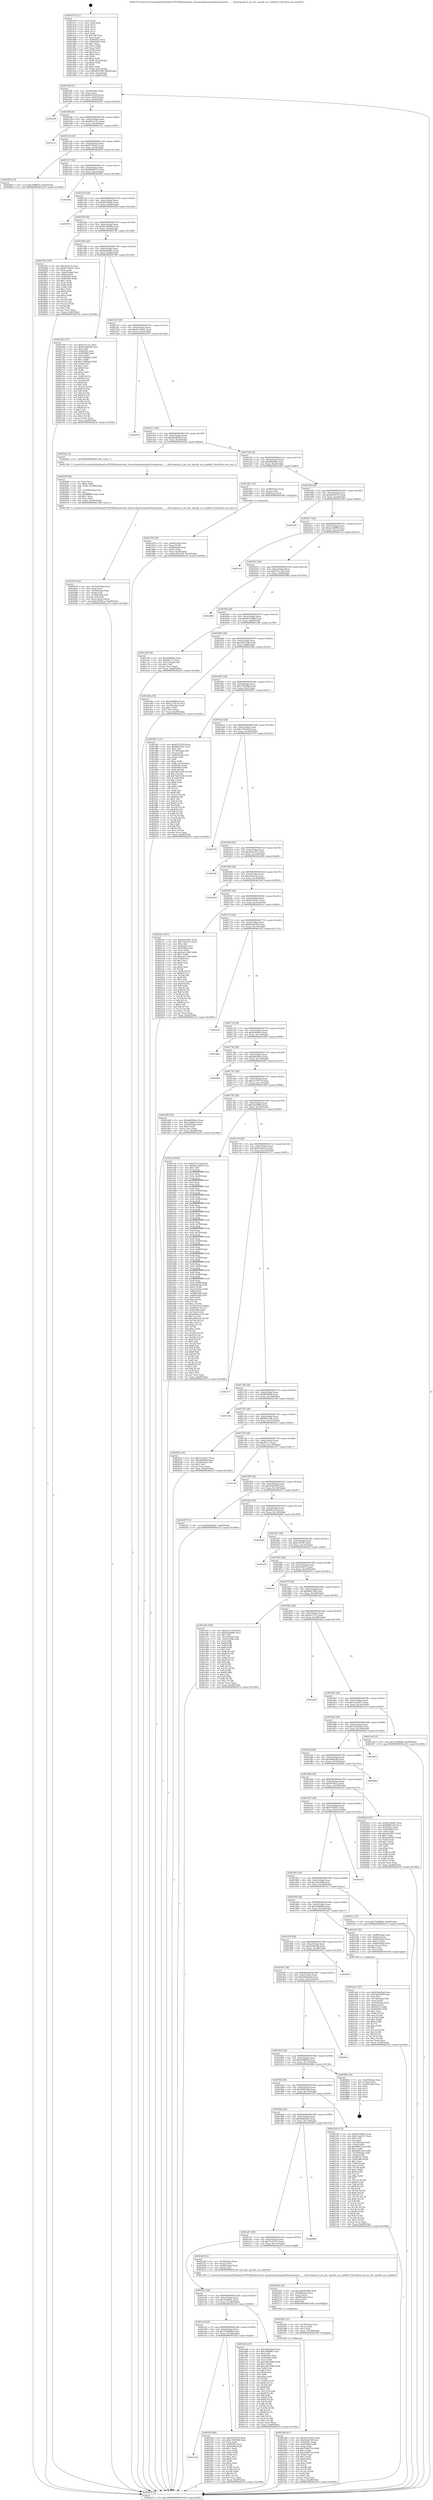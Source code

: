 digraph "0x401470" {
  label = "0x401470 (/mnt/c/Users/mathe/Desktop/tcc/POCII/binaries/extr_linuxarchpowerpcplatformspseries........driverspcipci.h_pci_dev_specific_acs_enabled_Final-ollvm.out::main(0))"
  labelloc = "t"
  node[shape=record]

  Entry [label="",width=0.3,height=0.3,shape=circle,fillcolor=black,style=filled]
  "0x4014df" [label="{
     0x4014df [32]\l
     | [instrs]\l
     &nbsp;&nbsp;0x4014df \<+6\>: mov -0xa8(%rbp),%eax\l
     &nbsp;&nbsp;0x4014e5 \<+2\>: mov %eax,%ecx\l
     &nbsp;&nbsp;0x4014e7 \<+6\>: sub $0x8352525f,%ecx\l
     &nbsp;&nbsp;0x4014ed \<+6\>: mov %eax,-0xbc(%rbp)\l
     &nbsp;&nbsp;0x4014f3 \<+6\>: mov %ecx,-0xc0(%rbp)\l
     &nbsp;&nbsp;0x4014f9 \<+6\>: je 0000000000402936 \<main+0x14c6\>\l
  }"]
  "0x402936" [label="{
     0x402936\l
  }", style=dashed]
  "0x4014ff" [label="{
     0x4014ff [28]\l
     | [instrs]\l
     &nbsp;&nbsp;0x4014ff \<+5\>: jmp 0000000000401504 \<main+0x94\>\l
     &nbsp;&nbsp;0x401504 \<+6\>: mov -0xbc(%rbp),%eax\l
     &nbsp;&nbsp;0x40150a \<+5\>: sub $0x861a531a,%eax\l
     &nbsp;&nbsp;0x40150f \<+6\>: mov %eax,-0xc4(%rbp)\l
     &nbsp;&nbsp;0x401515 \<+6\>: je 00000000004023cc \<main+0xf5c\>\l
  }"]
  Exit [label="",width=0.3,height=0.3,shape=circle,fillcolor=black,style=filled,peripheries=2]
  "0x4023cc" [label="{
     0x4023cc\l
  }", style=dashed]
  "0x40151b" [label="{
     0x40151b [28]\l
     | [instrs]\l
     &nbsp;&nbsp;0x40151b \<+5\>: jmp 0000000000401520 \<main+0xb0\>\l
     &nbsp;&nbsp;0x401520 \<+6\>: mov -0xbc(%rbp),%eax\l
     &nbsp;&nbsp;0x401526 \<+5\>: sub $0x877f0a51,%eax\l
     &nbsp;&nbsp;0x40152b \<+6\>: mov %eax,-0xc8(%rbp)\l
     &nbsp;&nbsp;0x401531 \<+6\>: je 000000000040285f \<main+0x13ef\>\l
  }"]
  "0x402296" [label="{
     0x402296 [97]\l
     | [instrs]\l
     &nbsp;&nbsp;0x402296 \<+5\>: mov $0x9e3c50d1,%eax\l
     &nbsp;&nbsp;0x40229b \<+5\>: mov $0x43dd258,%esi\l
     &nbsp;&nbsp;0x4022a0 \<+7\>: mov 0x40505c,%edx\l
     &nbsp;&nbsp;0x4022a7 \<+8\>: mov 0x405060,%r8d\l
     &nbsp;&nbsp;0x4022af \<+3\>: mov %edx,%r9d\l
     &nbsp;&nbsp;0x4022b2 \<+7\>: add $0x7fed6754,%r9d\l
     &nbsp;&nbsp;0x4022b9 \<+4\>: sub $0x1,%r9d\l
     &nbsp;&nbsp;0x4022bd \<+7\>: sub $0x7fed6754,%r9d\l
     &nbsp;&nbsp;0x4022c4 \<+4\>: imul %r9d,%edx\l
     &nbsp;&nbsp;0x4022c8 \<+3\>: and $0x1,%edx\l
     &nbsp;&nbsp;0x4022cb \<+3\>: cmp $0x0,%edx\l
     &nbsp;&nbsp;0x4022ce \<+4\>: sete %r10b\l
     &nbsp;&nbsp;0x4022d2 \<+4\>: cmp $0xa,%r8d\l
     &nbsp;&nbsp;0x4022d6 \<+4\>: setl %r11b\l
     &nbsp;&nbsp;0x4022da \<+3\>: mov %r10b,%bl\l
     &nbsp;&nbsp;0x4022dd \<+3\>: and %r11b,%bl\l
     &nbsp;&nbsp;0x4022e0 \<+3\>: xor %r11b,%r10b\l
     &nbsp;&nbsp;0x4022e3 \<+3\>: or %r10b,%bl\l
     &nbsp;&nbsp;0x4022e6 \<+3\>: test $0x1,%bl\l
     &nbsp;&nbsp;0x4022e9 \<+3\>: cmovne %esi,%eax\l
     &nbsp;&nbsp;0x4022ec \<+6\>: mov %eax,-0xa8(%rbp)\l
     &nbsp;&nbsp;0x4022f2 \<+5\>: jmp 0000000000402a7b \<main+0x160b\>\l
  }"]
  "0x40285f" [label="{
     0x40285f [15]\l
     | [instrs]\l
     &nbsp;&nbsp;0x40285f \<+10\>: movl $0x549ff010,-0xa8(%rbp)\l
     &nbsp;&nbsp;0x402869 \<+5\>: jmp 0000000000402a7b \<main+0x160b\>\l
  }"]
  "0x401537" [label="{
     0x401537 [28]\l
     | [instrs]\l
     &nbsp;&nbsp;0x401537 \<+5\>: jmp 000000000040153c \<main+0xcc\>\l
     &nbsp;&nbsp;0x40153c \<+6\>: mov -0xbc(%rbp),%eax\l
     &nbsp;&nbsp;0x401542 \<+5\>: sub $0x89856107,%eax\l
     &nbsp;&nbsp;0x401547 \<+6\>: mov %eax,-0xcc(%rbp)\l
     &nbsp;&nbsp;0x40154d \<+6\>: je 00000000004029fd \<main+0x158d\>\l
  }"]
  "0x402281" [label="{
     0x402281 [21]\l
     | [instrs]\l
     &nbsp;&nbsp;0x402281 \<+4\>: mov -0x78(%rbp),%rcx\l
     &nbsp;&nbsp;0x402285 \<+3\>: mov (%rcx),%rcx\l
     &nbsp;&nbsp;0x402288 \<+3\>: mov %rcx,%rdi\l
     &nbsp;&nbsp;0x40228b \<+6\>: mov %eax,-0x190(%rbp)\l
     &nbsp;&nbsp;0x402291 \<+5\>: call 0000000000401030 \<free@plt\>\l
     | [calls]\l
     &nbsp;&nbsp;0x401030 \{1\} (unknown)\l
  }"]
  "0x4029fd" [label="{
     0x4029fd\l
  }", style=dashed]
  "0x401553" [label="{
     0x401553 [28]\l
     | [instrs]\l
     &nbsp;&nbsp;0x401553 \<+5\>: jmp 0000000000401558 \<main+0xe8\>\l
     &nbsp;&nbsp;0x401558 \<+6\>: mov -0xbc(%rbp),%eax\l
     &nbsp;&nbsp;0x40155e \<+5\>: sub $0x8c43b4f1,%eax\l
     &nbsp;&nbsp;0x401563 \<+6\>: mov %eax,-0xd0(%rbp)\l
     &nbsp;&nbsp;0x401569 \<+6\>: je 000000000040295b \<main+0x14eb\>\l
  }"]
  "0x402264" [label="{
     0x402264 [29]\l
     | [instrs]\l
     &nbsp;&nbsp;0x402264 \<+10\>: movabs $0x4030d6,%rdi\l
     &nbsp;&nbsp;0x40226e \<+4\>: mov -0x68(%rbp),%rcx\l
     &nbsp;&nbsp;0x402272 \<+2\>: mov %eax,(%rcx)\l
     &nbsp;&nbsp;0x402274 \<+4\>: mov -0x68(%rbp),%rcx\l
     &nbsp;&nbsp;0x402278 \<+2\>: mov (%rcx),%esi\l
     &nbsp;&nbsp;0x40227a \<+2\>: mov $0x0,%al\l
     &nbsp;&nbsp;0x40227c \<+5\>: call 0000000000401040 \<printf@plt\>\l
     | [calls]\l
     &nbsp;&nbsp;0x401040 \{1\} (unknown)\l
  }"]
  "0x40295b" [label="{
     0x40295b\l
  }", style=dashed]
  "0x40156f" [label="{
     0x40156f [28]\l
     | [instrs]\l
     &nbsp;&nbsp;0x40156f \<+5\>: jmp 0000000000401574 \<main+0x104\>\l
     &nbsp;&nbsp;0x401574 \<+6\>: mov -0xbc(%rbp),%eax\l
     &nbsp;&nbsp;0x40157a \<+5\>: sub $0x9a18b49b,%eax\l
     &nbsp;&nbsp;0x40157f \<+6\>: mov %eax,-0xd4(%rbp)\l
     &nbsp;&nbsp;0x401585 \<+6\>: je 00000000004027fb \<main+0x138b\>\l
  }"]
  "0x40207b" [label="{
     0x40207b [42]\l
     | [instrs]\l
     &nbsp;&nbsp;0x40207b \<+6\>: mov -0x18c(%rbp),%ecx\l
     &nbsp;&nbsp;0x402081 \<+3\>: imul %eax,%ecx\l
     &nbsp;&nbsp;0x402084 \<+4\>: mov -0x78(%rbp),%rdi\l
     &nbsp;&nbsp;0x402088 \<+3\>: mov (%rdi),%rdi\l
     &nbsp;&nbsp;0x40208b \<+4\>: mov -0x70(%rbp),%r8\l
     &nbsp;&nbsp;0x40208f \<+3\>: movslq (%r8),%r8\l
     &nbsp;&nbsp;0x402092 \<+4\>: mov %ecx,(%rdi,%r8,4)\l
     &nbsp;&nbsp;0x402096 \<+10\>: movl $0x307ffa1a,-0xa8(%rbp)\l
     &nbsp;&nbsp;0x4020a0 \<+5\>: jmp 0000000000402a7b \<main+0x160b\>\l
  }"]
  "0x4027fb" [label="{
     0x4027fb [100]\l
     | [instrs]\l
     &nbsp;&nbsp;0x4027fb \<+5\>: mov $0xe2c57e1,%eax\l
     &nbsp;&nbsp;0x402800 \<+5\>: mov $0x877f0a51,%ecx\l
     &nbsp;&nbsp;0x402805 \<+2\>: xor %edx,%edx\l
     &nbsp;&nbsp;0x402807 \<+7\>: mov -0xa0(%rbp),%rsi\l
     &nbsp;&nbsp;0x40280e \<+6\>: movl $0x0,(%rsi)\l
     &nbsp;&nbsp;0x402814 \<+7\>: mov 0x40505c,%edi\l
     &nbsp;&nbsp;0x40281b \<+8\>: mov 0x405060,%r8d\l
     &nbsp;&nbsp;0x402823 \<+3\>: sub $0x1,%edx\l
     &nbsp;&nbsp;0x402826 \<+3\>: mov %edi,%r9d\l
     &nbsp;&nbsp;0x402829 \<+3\>: add %edx,%r9d\l
     &nbsp;&nbsp;0x40282c \<+4\>: imul %r9d,%edi\l
     &nbsp;&nbsp;0x402830 \<+3\>: and $0x1,%edi\l
     &nbsp;&nbsp;0x402833 \<+3\>: cmp $0x0,%edi\l
     &nbsp;&nbsp;0x402836 \<+4\>: sete %r10b\l
     &nbsp;&nbsp;0x40283a \<+4\>: cmp $0xa,%r8d\l
     &nbsp;&nbsp;0x40283e \<+4\>: setl %r11b\l
     &nbsp;&nbsp;0x402842 \<+3\>: mov %r10b,%bl\l
     &nbsp;&nbsp;0x402845 \<+3\>: and %r11b,%bl\l
     &nbsp;&nbsp;0x402848 \<+3\>: xor %r11b,%r10b\l
     &nbsp;&nbsp;0x40284b \<+3\>: or %r10b,%bl\l
     &nbsp;&nbsp;0x40284e \<+3\>: test $0x1,%bl\l
     &nbsp;&nbsp;0x402851 \<+3\>: cmovne %ecx,%eax\l
     &nbsp;&nbsp;0x402854 \<+6\>: mov %eax,-0xa8(%rbp)\l
     &nbsp;&nbsp;0x40285a \<+5\>: jmp 0000000000402a7b \<main+0x160b\>\l
  }"]
  "0x40158b" [label="{
     0x40158b [28]\l
     | [instrs]\l
     &nbsp;&nbsp;0x40158b \<+5\>: jmp 0000000000401590 \<main+0x120\>\l
     &nbsp;&nbsp;0x401590 \<+6\>: mov -0xbc(%rbp),%eax\l
     &nbsp;&nbsp;0x401596 \<+5\>: sub $0x9a8a69b1,%eax\l
     &nbsp;&nbsp;0x40159b \<+6\>: mov %eax,-0xd8(%rbp)\l
     &nbsp;&nbsp;0x4015a1 \<+6\>: je 0000000000402768 \<main+0x12f8\>\l
  }"]
  "0x40204f" [label="{
     0x40204f [44]\l
     | [instrs]\l
     &nbsp;&nbsp;0x40204f \<+2\>: xor %ecx,%ecx\l
     &nbsp;&nbsp;0x402051 \<+5\>: mov $0x2,%edx\l
     &nbsp;&nbsp;0x402056 \<+6\>: mov %edx,-0x188(%rbp)\l
     &nbsp;&nbsp;0x40205c \<+1\>: cltd\l
     &nbsp;&nbsp;0x40205d \<+6\>: mov -0x188(%rbp),%esi\l
     &nbsp;&nbsp;0x402063 \<+2\>: idiv %esi\l
     &nbsp;&nbsp;0x402065 \<+6\>: imul $0xfffffffe,%edx,%edx\l
     &nbsp;&nbsp;0x40206b \<+3\>: sub $0x1,%ecx\l
     &nbsp;&nbsp;0x40206e \<+2\>: sub %ecx,%edx\l
     &nbsp;&nbsp;0x402070 \<+6\>: mov %edx,-0x18c(%rbp)\l
     &nbsp;&nbsp;0x402076 \<+5\>: call 0000000000401160 \<next_i\>\l
     | [calls]\l
     &nbsp;&nbsp;0x401160 \{1\} (/mnt/c/Users/mathe/Desktop/tcc/POCII/binaries/extr_linuxarchpowerpcplatformspseries........driverspcipci.h_pci_dev_specific_acs_enabled_Final-ollvm.out::next_i)\l
  }"]
  "0x402768" [label="{
     0x402768 [147]\l
     | [instrs]\l
     &nbsp;&nbsp;0x402768 \<+5\>: mov $0xe2c57e1,%eax\l
     &nbsp;&nbsp;0x40276d \<+5\>: mov $0x9a18b49b,%ecx\l
     &nbsp;&nbsp;0x402772 \<+2\>: mov $0x1,%dl\l
     &nbsp;&nbsp;0x402774 \<+7\>: mov 0x40505c,%esi\l
     &nbsp;&nbsp;0x40277b \<+7\>: mov 0x405060,%edi\l
     &nbsp;&nbsp;0x402782 \<+3\>: mov %esi,%r8d\l
     &nbsp;&nbsp;0x402785 \<+7\>: sub $0x17b8fada,%r8d\l
     &nbsp;&nbsp;0x40278c \<+4\>: sub $0x1,%r8d\l
     &nbsp;&nbsp;0x402790 \<+7\>: add $0x17b8fada,%r8d\l
     &nbsp;&nbsp;0x402797 \<+4\>: imul %r8d,%esi\l
     &nbsp;&nbsp;0x40279b \<+3\>: and $0x1,%esi\l
     &nbsp;&nbsp;0x40279e \<+3\>: cmp $0x0,%esi\l
     &nbsp;&nbsp;0x4027a1 \<+4\>: sete %r9b\l
     &nbsp;&nbsp;0x4027a5 \<+3\>: cmp $0xa,%edi\l
     &nbsp;&nbsp;0x4027a8 \<+4\>: setl %r10b\l
     &nbsp;&nbsp;0x4027ac \<+3\>: mov %r9b,%r11b\l
     &nbsp;&nbsp;0x4027af \<+4\>: xor $0xff,%r11b\l
     &nbsp;&nbsp;0x4027b3 \<+3\>: mov %r10b,%bl\l
     &nbsp;&nbsp;0x4027b6 \<+3\>: xor $0xff,%bl\l
     &nbsp;&nbsp;0x4027b9 \<+3\>: xor $0x1,%dl\l
     &nbsp;&nbsp;0x4027bc \<+3\>: mov %r11b,%r14b\l
     &nbsp;&nbsp;0x4027bf \<+4\>: and $0xff,%r14b\l
     &nbsp;&nbsp;0x4027c3 \<+3\>: and %dl,%r9b\l
     &nbsp;&nbsp;0x4027c6 \<+3\>: mov %bl,%r15b\l
     &nbsp;&nbsp;0x4027c9 \<+4\>: and $0xff,%r15b\l
     &nbsp;&nbsp;0x4027cd \<+3\>: and %dl,%r10b\l
     &nbsp;&nbsp;0x4027d0 \<+3\>: or %r9b,%r14b\l
     &nbsp;&nbsp;0x4027d3 \<+3\>: or %r10b,%r15b\l
     &nbsp;&nbsp;0x4027d6 \<+3\>: xor %r15b,%r14b\l
     &nbsp;&nbsp;0x4027d9 \<+3\>: or %bl,%r11b\l
     &nbsp;&nbsp;0x4027dc \<+4\>: xor $0xff,%r11b\l
     &nbsp;&nbsp;0x4027e0 \<+3\>: or $0x1,%dl\l
     &nbsp;&nbsp;0x4027e3 \<+3\>: and %dl,%r11b\l
     &nbsp;&nbsp;0x4027e6 \<+3\>: or %r11b,%r14b\l
     &nbsp;&nbsp;0x4027e9 \<+4\>: test $0x1,%r14b\l
     &nbsp;&nbsp;0x4027ed \<+3\>: cmovne %ecx,%eax\l
     &nbsp;&nbsp;0x4027f0 \<+6\>: mov %eax,-0xa8(%rbp)\l
     &nbsp;&nbsp;0x4027f6 \<+5\>: jmp 0000000000402a7b \<main+0x160b\>\l
  }"]
  "0x4015a7" [label="{
     0x4015a7 [28]\l
     | [instrs]\l
     &nbsp;&nbsp;0x4015a7 \<+5\>: jmp 00000000004015ac \<main+0x13c\>\l
     &nbsp;&nbsp;0x4015ac \<+6\>: mov -0xbc(%rbp),%eax\l
     &nbsp;&nbsp;0x4015b2 \<+5\>: sub $0x9e3c50d1,%eax\l
     &nbsp;&nbsp;0x4015b7 \<+6\>: mov %eax,-0xdc(%rbp)\l
     &nbsp;&nbsp;0x4015bd \<+6\>: je 000000000040297d \<main+0x150d\>\l
  }"]
  "0x401a5b" [label="{
     0x401a5b\l
  }", style=dashed]
  "0x40297d" [label="{
     0x40297d\l
  }", style=dashed]
  "0x4015c3" [label="{
     0x4015c3 [28]\l
     | [instrs]\l
     &nbsp;&nbsp;0x4015c3 \<+5\>: jmp 00000000004015c8 \<main+0x158\>\l
     &nbsp;&nbsp;0x4015c8 \<+6\>: mov -0xbc(%rbp),%eax\l
     &nbsp;&nbsp;0x4015ce \<+5\>: sub $0xa8c8b9cf,%eax\l
     &nbsp;&nbsp;0x4015d3 \<+6\>: mov %eax,-0xe0(%rbp)\l
     &nbsp;&nbsp;0x4015d9 \<+6\>: je 000000000040204a \<main+0xbda\>\l
  }"]
  "0x401f2b" [label="{
     0x401f2b [86]\l
     | [instrs]\l
     &nbsp;&nbsp;0x401f2b \<+5\>: mov $0x8352525f,%eax\l
     &nbsp;&nbsp;0x401f30 \<+5\>: mov $0xc784298d,%ecx\l
     &nbsp;&nbsp;0x401f35 \<+2\>: xor %edx,%edx\l
     &nbsp;&nbsp;0x401f37 \<+7\>: mov 0x40505c,%esi\l
     &nbsp;&nbsp;0x401f3e \<+7\>: mov 0x405060,%edi\l
     &nbsp;&nbsp;0x401f45 \<+3\>: sub $0x1,%edx\l
     &nbsp;&nbsp;0x401f48 \<+3\>: mov %esi,%r8d\l
     &nbsp;&nbsp;0x401f4b \<+3\>: add %edx,%r8d\l
     &nbsp;&nbsp;0x401f4e \<+4\>: imul %r8d,%esi\l
     &nbsp;&nbsp;0x401f52 \<+3\>: and $0x1,%esi\l
     &nbsp;&nbsp;0x401f55 \<+3\>: cmp $0x0,%esi\l
     &nbsp;&nbsp;0x401f58 \<+4\>: sete %r9b\l
     &nbsp;&nbsp;0x401f5c \<+3\>: cmp $0xa,%edi\l
     &nbsp;&nbsp;0x401f5f \<+4\>: setl %r10b\l
     &nbsp;&nbsp;0x401f63 \<+3\>: mov %r9b,%r11b\l
     &nbsp;&nbsp;0x401f66 \<+3\>: and %r10b,%r11b\l
     &nbsp;&nbsp;0x401f69 \<+3\>: xor %r10b,%r9b\l
     &nbsp;&nbsp;0x401f6c \<+3\>: or %r9b,%r11b\l
     &nbsp;&nbsp;0x401f6f \<+4\>: test $0x1,%r11b\l
     &nbsp;&nbsp;0x401f73 \<+3\>: cmovne %ecx,%eax\l
     &nbsp;&nbsp;0x401f76 \<+6\>: mov %eax,-0xa8(%rbp)\l
     &nbsp;&nbsp;0x401f7c \<+5\>: jmp 0000000000402a7b \<main+0x160b\>\l
  }"]
  "0x40204a" [label="{
     0x40204a [5]\l
     | [instrs]\l
     &nbsp;&nbsp;0x40204a \<+5\>: call 0000000000401160 \<next_i\>\l
     | [calls]\l
     &nbsp;&nbsp;0x401160 \{1\} (/mnt/c/Users/mathe/Desktop/tcc/POCII/binaries/extr_linuxarchpowerpcplatformspseries........driverspcipci.h_pci_dev_specific_acs_enabled_Final-ollvm.out::next_i)\l
  }"]
  "0x4015df" [label="{
     0x4015df [28]\l
     | [instrs]\l
     &nbsp;&nbsp;0x4015df \<+5\>: jmp 00000000004015e4 \<main+0x174\>\l
     &nbsp;&nbsp;0x4015e4 \<+6\>: mov -0xbc(%rbp),%eax\l
     &nbsp;&nbsp;0x4015ea \<+5\>: sub $0xa9d4effe,%eax\l
     &nbsp;&nbsp;0x4015ef \<+6\>: mov %eax,-0xe4(%rbp)\l
     &nbsp;&nbsp;0x4015f5 \<+6\>: je 0000000000401d63 \<main+0x8f3\>\l
  }"]
  "0x401eb1" [label="{
     0x401eb1 [107]\l
     | [instrs]\l
     &nbsp;&nbsp;0x401eb1 \<+5\>: mov $0x45b4d5ad,%ecx\l
     &nbsp;&nbsp;0x401eb6 \<+5\>: mov $0x3afa30df,%edx\l
     &nbsp;&nbsp;0x401ebb \<+2\>: xor %esi,%esi\l
     &nbsp;&nbsp;0x401ebd \<+4\>: mov -0x78(%rbp),%rdi\l
     &nbsp;&nbsp;0x401ec1 \<+3\>: mov %rax,(%rdi)\l
     &nbsp;&nbsp;0x401ec4 \<+4\>: mov -0x70(%rbp),%rax\l
     &nbsp;&nbsp;0x401ec8 \<+6\>: movl $0x0,(%rax)\l
     &nbsp;&nbsp;0x401ece \<+8\>: mov 0x40505c,%r8d\l
     &nbsp;&nbsp;0x401ed6 \<+8\>: mov 0x405060,%r9d\l
     &nbsp;&nbsp;0x401ede \<+3\>: sub $0x1,%esi\l
     &nbsp;&nbsp;0x401ee1 \<+3\>: mov %r8d,%r10d\l
     &nbsp;&nbsp;0x401ee4 \<+3\>: add %esi,%r10d\l
     &nbsp;&nbsp;0x401ee7 \<+4\>: imul %r10d,%r8d\l
     &nbsp;&nbsp;0x401eeb \<+4\>: and $0x1,%r8d\l
     &nbsp;&nbsp;0x401eef \<+4\>: cmp $0x0,%r8d\l
     &nbsp;&nbsp;0x401ef3 \<+4\>: sete %r11b\l
     &nbsp;&nbsp;0x401ef7 \<+4\>: cmp $0xa,%r9d\l
     &nbsp;&nbsp;0x401efb \<+3\>: setl %bl\l
     &nbsp;&nbsp;0x401efe \<+3\>: mov %r11b,%r14b\l
     &nbsp;&nbsp;0x401f01 \<+3\>: and %bl,%r14b\l
     &nbsp;&nbsp;0x401f04 \<+3\>: xor %bl,%r11b\l
     &nbsp;&nbsp;0x401f07 \<+3\>: or %r11b,%r14b\l
     &nbsp;&nbsp;0x401f0a \<+4\>: test $0x1,%r14b\l
     &nbsp;&nbsp;0x401f0e \<+3\>: cmovne %edx,%ecx\l
     &nbsp;&nbsp;0x401f11 \<+6\>: mov %ecx,-0xa8(%rbp)\l
     &nbsp;&nbsp;0x401f17 \<+5\>: jmp 0000000000402a7b \<main+0x160b\>\l
  }"]
  "0x401d63" [label="{
     0x401d63 [19]\l
     | [instrs]\l
     &nbsp;&nbsp;0x401d63 \<+7\>: mov -0x98(%rbp),%rax\l
     &nbsp;&nbsp;0x401d6a \<+3\>: mov (%rax),%rax\l
     &nbsp;&nbsp;0x401d6d \<+4\>: mov 0x8(%rax),%rdi\l
     &nbsp;&nbsp;0x401d71 \<+5\>: call 0000000000401060 \<atoi@plt\>\l
     | [calls]\l
     &nbsp;&nbsp;0x401060 \{1\} (unknown)\l
  }"]
  "0x4015fb" [label="{
     0x4015fb [28]\l
     | [instrs]\l
     &nbsp;&nbsp;0x4015fb \<+5\>: jmp 0000000000401600 \<main+0x190\>\l
     &nbsp;&nbsp;0x401600 \<+6\>: mov -0xbc(%rbp),%eax\l
     &nbsp;&nbsp;0x401606 \<+5\>: sub $0xabf78155,%eax\l
     &nbsp;&nbsp;0x40160b \<+6\>: mov %eax,-0xe8(%rbp)\l
     &nbsp;&nbsp;0x401611 \<+6\>: je 0000000000401d54 \<main+0x8e4\>\l
  }"]
  "0x401a3f" [label="{
     0x401a3f [28]\l
     | [instrs]\l
     &nbsp;&nbsp;0x401a3f \<+5\>: jmp 0000000000401a44 \<main+0x5d4\>\l
     &nbsp;&nbsp;0x401a44 \<+6\>: mov -0xbc(%rbp),%eax\l
     &nbsp;&nbsp;0x401a4a \<+5\>: sub $0x75e846b9,%eax\l
     &nbsp;&nbsp;0x401a4f \<+6\>: mov %eax,-0x184(%rbp)\l
     &nbsp;&nbsp;0x401a55 \<+6\>: je 0000000000401f2b \<main+0xabb\>\l
  }"]
  "0x401d54" [label="{
     0x401d54\l
  }", style=dashed]
  "0x401617" [label="{
     0x401617 [28]\l
     | [instrs]\l
     &nbsp;&nbsp;0x401617 \<+5\>: jmp 000000000040161c \<main+0x1ac\>\l
     &nbsp;&nbsp;0x40161c \<+6\>: mov -0xbc(%rbp),%eax\l
     &nbsp;&nbsp;0x401622 \<+5\>: sub $0xaecb9989,%eax\l
     &nbsp;&nbsp;0x401627 \<+6\>: mov %eax,-0xec(%rbp)\l
     &nbsp;&nbsp;0x40162d \<+6\>: je 0000000000401ce2 \<main+0x872\>\l
  }"]
  "0x401df4" [label="{
     0x401df4 [147]\l
     | [instrs]\l
     &nbsp;&nbsp;0x401df4 \<+5\>: mov $0x45b4d5ad,%eax\l
     &nbsp;&nbsp;0x401df9 \<+5\>: mov $0x3d848ffc,%ecx\l
     &nbsp;&nbsp;0x401dfe \<+2\>: mov $0x1,%dl\l
     &nbsp;&nbsp;0x401e00 \<+7\>: mov 0x40505c,%esi\l
     &nbsp;&nbsp;0x401e07 \<+7\>: mov 0x405060,%edi\l
     &nbsp;&nbsp;0x401e0e \<+3\>: mov %esi,%r8d\l
     &nbsp;&nbsp;0x401e11 \<+7\>: sub $0xcd813b86,%r8d\l
     &nbsp;&nbsp;0x401e18 \<+4\>: sub $0x1,%r8d\l
     &nbsp;&nbsp;0x401e1c \<+7\>: add $0xcd813b86,%r8d\l
     &nbsp;&nbsp;0x401e23 \<+4\>: imul %r8d,%esi\l
     &nbsp;&nbsp;0x401e27 \<+3\>: and $0x1,%esi\l
     &nbsp;&nbsp;0x401e2a \<+3\>: cmp $0x0,%esi\l
     &nbsp;&nbsp;0x401e2d \<+4\>: sete %r9b\l
     &nbsp;&nbsp;0x401e31 \<+3\>: cmp $0xa,%edi\l
     &nbsp;&nbsp;0x401e34 \<+4\>: setl %r10b\l
     &nbsp;&nbsp;0x401e38 \<+3\>: mov %r9b,%r11b\l
     &nbsp;&nbsp;0x401e3b \<+4\>: xor $0xff,%r11b\l
     &nbsp;&nbsp;0x401e3f \<+3\>: mov %r10b,%bl\l
     &nbsp;&nbsp;0x401e42 \<+3\>: xor $0xff,%bl\l
     &nbsp;&nbsp;0x401e45 \<+3\>: xor $0x1,%dl\l
     &nbsp;&nbsp;0x401e48 \<+3\>: mov %r11b,%r14b\l
     &nbsp;&nbsp;0x401e4b \<+4\>: and $0xff,%r14b\l
     &nbsp;&nbsp;0x401e4f \<+3\>: and %dl,%r9b\l
     &nbsp;&nbsp;0x401e52 \<+3\>: mov %bl,%r15b\l
     &nbsp;&nbsp;0x401e55 \<+4\>: and $0xff,%r15b\l
     &nbsp;&nbsp;0x401e59 \<+3\>: and %dl,%r10b\l
     &nbsp;&nbsp;0x401e5c \<+3\>: or %r9b,%r14b\l
     &nbsp;&nbsp;0x401e5f \<+3\>: or %r10b,%r15b\l
     &nbsp;&nbsp;0x401e62 \<+3\>: xor %r15b,%r14b\l
     &nbsp;&nbsp;0x401e65 \<+3\>: or %bl,%r11b\l
     &nbsp;&nbsp;0x401e68 \<+4\>: xor $0xff,%r11b\l
     &nbsp;&nbsp;0x401e6c \<+3\>: or $0x1,%dl\l
     &nbsp;&nbsp;0x401e6f \<+3\>: and %dl,%r11b\l
     &nbsp;&nbsp;0x401e72 \<+3\>: or %r11b,%r14b\l
     &nbsp;&nbsp;0x401e75 \<+4\>: test $0x1,%r14b\l
     &nbsp;&nbsp;0x401e79 \<+3\>: cmovne %ecx,%eax\l
     &nbsp;&nbsp;0x401e7c \<+6\>: mov %eax,-0xa8(%rbp)\l
     &nbsp;&nbsp;0x401e82 \<+5\>: jmp 0000000000402a7b \<main+0x160b\>\l
  }"]
  "0x401ce2" [label="{
     0x401ce2\l
  }", style=dashed]
  "0x401633" [label="{
     0x401633 [28]\l
     | [instrs]\l
     &nbsp;&nbsp;0x401633 \<+5\>: jmp 0000000000401638 \<main+0x1c8\>\l
     &nbsp;&nbsp;0x401638 \<+6\>: mov -0xbc(%rbp),%eax\l
     &nbsp;&nbsp;0x40163e \<+5\>: sub $0xb35cc7ad,%eax\l
     &nbsp;&nbsp;0x401643 \<+6\>: mov %eax,-0xf0(%rbp)\l
     &nbsp;&nbsp;0x401649 \<+6\>: je 0000000000402886 \<main+0x1416\>\l
  }"]
  "0x401a23" [label="{
     0x401a23 [28]\l
     | [instrs]\l
     &nbsp;&nbsp;0x401a23 \<+5\>: jmp 0000000000401a28 \<main+0x5b8\>\l
     &nbsp;&nbsp;0x401a28 \<+6\>: mov -0xbc(%rbp),%eax\l
     &nbsp;&nbsp;0x401a2e \<+5\>: sub $0x75a6bf3c,%eax\l
     &nbsp;&nbsp;0x401a33 \<+6\>: mov %eax,-0x180(%rbp)\l
     &nbsp;&nbsp;0x401a39 \<+6\>: je 0000000000401df4 \<main+0x984\>\l
  }"]
  "0x402886" [label="{
     0x402886\l
  }", style=dashed]
  "0x40164f" [label="{
     0x40164f [28]\l
     | [instrs]\l
     &nbsp;&nbsp;0x40164f \<+5\>: jmp 0000000000401654 \<main+0x1e4\>\l
     &nbsp;&nbsp;0x401654 \<+6\>: mov -0xbc(%rbp),%eax\l
     &nbsp;&nbsp;0x40165a \<+5\>: sub $0xb63c3b96,%eax\l
     &nbsp;&nbsp;0x40165f \<+6\>: mov %eax,-0xf4(%rbp)\l
     &nbsp;&nbsp;0x401665 \<+6\>: je 0000000000401c69 \<main+0x7f9\>\l
  }"]
  "0x40224f" [label="{
     0x40224f [21]\l
     | [instrs]\l
     &nbsp;&nbsp;0x40224f \<+4\>: mov -0x78(%rbp),%rax\l
     &nbsp;&nbsp;0x402253 \<+3\>: mov (%rax),%rdi\l
     &nbsp;&nbsp;0x402256 \<+7\>: mov -0x88(%rbp),%rax\l
     &nbsp;&nbsp;0x40225d \<+2\>: mov (%rax),%esi\l
     &nbsp;&nbsp;0x40225f \<+5\>: call 0000000000401240 \<pci_dev_specific_acs_enabled\>\l
     | [calls]\l
     &nbsp;&nbsp;0x401240 \{1\} (/mnt/c/Users/mathe/Desktop/tcc/POCII/binaries/extr_linuxarchpowerpcplatformspseries........driverspcipci.h_pci_dev_specific_acs_enabled_Final-ollvm.out::pci_dev_specific_acs_enabled)\l
  }"]
  "0x401c69" [label="{
     0x401c69 [30]\l
     | [instrs]\l
     &nbsp;&nbsp;0x401c69 \<+5\>: mov $0xa9d4effe,%eax\l
     &nbsp;&nbsp;0x401c6e \<+5\>: mov $0xd9cc7c,%ecx\l
     &nbsp;&nbsp;0x401c73 \<+3\>: mov -0x31(%rbp),%dl\l
     &nbsp;&nbsp;0x401c76 \<+3\>: test $0x1,%dl\l
     &nbsp;&nbsp;0x401c79 \<+3\>: cmovne %ecx,%eax\l
     &nbsp;&nbsp;0x401c7c \<+6\>: mov %eax,-0xa8(%rbp)\l
     &nbsp;&nbsp;0x401c82 \<+5\>: jmp 0000000000402a7b \<main+0x160b\>\l
  }"]
  "0x40166b" [label="{
     0x40166b [28]\l
     | [instrs]\l
     &nbsp;&nbsp;0x40166b \<+5\>: jmp 0000000000401670 \<main+0x200\>\l
     &nbsp;&nbsp;0x401670 \<+6\>: mov -0xbc(%rbp),%eax\l
     &nbsp;&nbsp;0x401676 \<+5\>: sub $0xc0616359,%eax\l
     &nbsp;&nbsp;0x40167b \<+6\>: mov %eax,-0xf8(%rbp)\l
     &nbsp;&nbsp;0x401681 \<+6\>: je 0000000000401d9a \<main+0x92a\>\l
  }"]
  "0x401a07" [label="{
     0x401a07 [28]\l
     | [instrs]\l
     &nbsp;&nbsp;0x401a07 \<+5\>: jmp 0000000000401a0c \<main+0x59c\>\l
     &nbsp;&nbsp;0x401a0c \<+6\>: mov -0xbc(%rbp),%eax\l
     &nbsp;&nbsp;0x401a12 \<+5\>: sub $0x73a475c3,%eax\l
     &nbsp;&nbsp;0x401a17 \<+6\>: mov %eax,-0x17c(%rbp)\l
     &nbsp;&nbsp;0x401a1d \<+6\>: je 000000000040224f \<main+0xddf\>\l
  }"]
  "0x401d9a" [label="{
     0x401d9a [30]\l
     | [instrs]\l
     &nbsp;&nbsp;0x401d9a \<+5\>: mov $0xdc6f48ca,%eax\l
     &nbsp;&nbsp;0x401d9f \<+5\>: mov $0xe1278179,%ecx\l
     &nbsp;&nbsp;0x401da4 \<+3\>: mov -0x30(%rbp),%edx\l
     &nbsp;&nbsp;0x401da7 \<+3\>: cmp $0x1,%edx\l
     &nbsp;&nbsp;0x401daa \<+3\>: cmovl %ecx,%eax\l
     &nbsp;&nbsp;0x401dad \<+6\>: mov %eax,-0xa8(%rbp)\l
     &nbsp;&nbsp;0x401db3 \<+5\>: jmp 0000000000402a7b \<main+0x160b\>\l
  }"]
  "0x401687" [label="{
     0x401687 [28]\l
     | [instrs]\l
     &nbsp;&nbsp;0x401687 \<+5\>: jmp 000000000040168c \<main+0x21c\>\l
     &nbsp;&nbsp;0x40168c \<+6\>: mov -0xbc(%rbp),%eax\l
     &nbsp;&nbsp;0x401692 \<+5\>: sub $0xc784298d,%eax\l
     &nbsp;&nbsp;0x401697 \<+6\>: mov %eax,-0xfc(%rbp)\l
     &nbsp;&nbsp;0x40169d \<+6\>: je 0000000000401f81 \<main+0xb11\>\l
  }"]
  "0x402680" [label="{
     0x402680\l
  }", style=dashed]
  "0x401f81" [label="{
     0x401f81 [171]\l
     | [instrs]\l
     &nbsp;&nbsp;0x401f81 \<+5\>: mov $0x8352525f,%eax\l
     &nbsp;&nbsp;0x401f86 \<+5\>: mov $0xfd81e36c,%ecx\l
     &nbsp;&nbsp;0x401f8b \<+2\>: mov $0x1,%dl\l
     &nbsp;&nbsp;0x401f8d \<+4\>: mov -0x70(%rbp),%rsi\l
     &nbsp;&nbsp;0x401f91 \<+2\>: mov (%rsi),%edi\l
     &nbsp;&nbsp;0x401f93 \<+4\>: mov -0x80(%rbp),%rsi\l
     &nbsp;&nbsp;0x401f97 \<+2\>: cmp (%rsi),%edi\l
     &nbsp;&nbsp;0x401f99 \<+4\>: setl %r8b\l
     &nbsp;&nbsp;0x401f9d \<+4\>: and $0x1,%r8b\l
     &nbsp;&nbsp;0x401fa1 \<+4\>: mov %r8b,-0x29(%rbp)\l
     &nbsp;&nbsp;0x401fa5 \<+7\>: mov 0x40505c,%edi\l
     &nbsp;&nbsp;0x401fac \<+8\>: mov 0x405060,%r9d\l
     &nbsp;&nbsp;0x401fb4 \<+3\>: mov %edi,%r10d\l
     &nbsp;&nbsp;0x401fb7 \<+7\>: sub $0x7b811b56,%r10d\l
     &nbsp;&nbsp;0x401fbe \<+4\>: sub $0x1,%r10d\l
     &nbsp;&nbsp;0x401fc2 \<+7\>: add $0x7b811b56,%r10d\l
     &nbsp;&nbsp;0x401fc9 \<+4\>: imul %r10d,%edi\l
     &nbsp;&nbsp;0x401fcd \<+3\>: and $0x1,%edi\l
     &nbsp;&nbsp;0x401fd0 \<+3\>: cmp $0x0,%edi\l
     &nbsp;&nbsp;0x401fd3 \<+4\>: sete %r8b\l
     &nbsp;&nbsp;0x401fd7 \<+4\>: cmp $0xa,%r9d\l
     &nbsp;&nbsp;0x401fdb \<+4\>: setl %r11b\l
     &nbsp;&nbsp;0x401fdf \<+3\>: mov %r8b,%bl\l
     &nbsp;&nbsp;0x401fe2 \<+3\>: xor $0xff,%bl\l
     &nbsp;&nbsp;0x401fe5 \<+3\>: mov %r11b,%r14b\l
     &nbsp;&nbsp;0x401fe8 \<+4\>: xor $0xff,%r14b\l
     &nbsp;&nbsp;0x401fec \<+3\>: xor $0x1,%dl\l
     &nbsp;&nbsp;0x401fef \<+3\>: mov %bl,%r15b\l
     &nbsp;&nbsp;0x401ff2 \<+4\>: and $0xff,%r15b\l
     &nbsp;&nbsp;0x401ff6 \<+3\>: and %dl,%r8b\l
     &nbsp;&nbsp;0x401ff9 \<+3\>: mov %r14b,%r12b\l
     &nbsp;&nbsp;0x401ffc \<+4\>: and $0xff,%r12b\l
     &nbsp;&nbsp;0x402000 \<+3\>: and %dl,%r11b\l
     &nbsp;&nbsp;0x402003 \<+3\>: or %r8b,%r15b\l
     &nbsp;&nbsp;0x402006 \<+3\>: or %r11b,%r12b\l
     &nbsp;&nbsp;0x402009 \<+3\>: xor %r12b,%r15b\l
     &nbsp;&nbsp;0x40200c \<+3\>: or %r14b,%bl\l
     &nbsp;&nbsp;0x40200f \<+3\>: xor $0xff,%bl\l
     &nbsp;&nbsp;0x402012 \<+3\>: or $0x1,%dl\l
     &nbsp;&nbsp;0x402015 \<+2\>: and %dl,%bl\l
     &nbsp;&nbsp;0x402017 \<+3\>: or %bl,%r15b\l
     &nbsp;&nbsp;0x40201a \<+4\>: test $0x1,%r15b\l
     &nbsp;&nbsp;0x40201e \<+3\>: cmovne %ecx,%eax\l
     &nbsp;&nbsp;0x402021 \<+6\>: mov %eax,-0xa8(%rbp)\l
     &nbsp;&nbsp;0x402027 \<+5\>: jmp 0000000000402a7b \<main+0x160b\>\l
  }"]
  "0x4016a3" [label="{
     0x4016a3 [28]\l
     | [instrs]\l
     &nbsp;&nbsp;0x4016a3 \<+5\>: jmp 00000000004016a8 \<main+0x238\>\l
     &nbsp;&nbsp;0x4016a8 \<+6\>: mov -0xbc(%rbp),%eax\l
     &nbsp;&nbsp;0x4016ae \<+5\>: sub $0xc78c5ba8,%eax\l
     &nbsp;&nbsp;0x4016b3 \<+6\>: mov %eax,-0x100(%rbp)\l
     &nbsp;&nbsp;0x4016b9 \<+6\>: je 0000000000402759 \<main+0x12e9\>\l
  }"]
  "0x4019eb" [label="{
     0x4019eb [28]\l
     | [instrs]\l
     &nbsp;&nbsp;0x4019eb \<+5\>: jmp 00000000004019f0 \<main+0x580\>\l
     &nbsp;&nbsp;0x4019f0 \<+6\>: mov -0xbc(%rbp),%eax\l
     &nbsp;&nbsp;0x4019f6 \<+5\>: sub $0x6ddb9ef2,%eax\l
     &nbsp;&nbsp;0x4019fb \<+6\>: mov %eax,-0x178(%rbp)\l
     &nbsp;&nbsp;0x401a01 \<+6\>: je 0000000000402680 \<main+0x1210\>\l
  }"]
  "0x402759" [label="{
     0x402759\l
  }", style=dashed]
  "0x4016bf" [label="{
     0x4016bf [28]\l
     | [instrs]\l
     &nbsp;&nbsp;0x4016bf \<+5\>: jmp 00000000004016c4 \<main+0x254\>\l
     &nbsp;&nbsp;0x4016c4 \<+6\>: mov -0xbc(%rbp),%eax\l
     &nbsp;&nbsp;0x4016ca \<+5\>: sub $0xc8aa7413,%eax\l
     &nbsp;&nbsp;0x4016cf \<+6\>: mov %eax,-0x104(%rbp)\l
     &nbsp;&nbsp;0x4016d5 \<+6\>: je 0000000000402306 \<main+0xe96\>\l
  }"]
  "0x402100" [label="{
     0x402100 [173]\l
     | [instrs]\l
     &nbsp;&nbsp;0x402100 \<+5\>: mov $0x8c43b4f1,%eax\l
     &nbsp;&nbsp;0x402105 \<+5\>: mov $0x11aa5017,%ecx\l
     &nbsp;&nbsp;0x40210a \<+2\>: mov $0x1,%dl\l
     &nbsp;&nbsp;0x40210c \<+2\>: xor %esi,%esi\l
     &nbsp;&nbsp;0x40210e \<+4\>: mov -0x70(%rbp),%rdi\l
     &nbsp;&nbsp;0x402112 \<+3\>: mov (%rdi),%r8d\l
     &nbsp;&nbsp;0x402115 \<+7\>: add $0xf6d912a4,%r8d\l
     &nbsp;&nbsp;0x40211c \<+4\>: add $0x1,%r8d\l
     &nbsp;&nbsp;0x402120 \<+7\>: sub $0xf6d912a4,%r8d\l
     &nbsp;&nbsp;0x402127 \<+4\>: mov -0x70(%rbp),%rdi\l
     &nbsp;&nbsp;0x40212b \<+3\>: mov %r8d,(%rdi)\l
     &nbsp;&nbsp;0x40212e \<+8\>: mov 0x40505c,%r8d\l
     &nbsp;&nbsp;0x402136 \<+8\>: mov 0x405060,%r9d\l
     &nbsp;&nbsp;0x40213e \<+3\>: sub $0x1,%esi\l
     &nbsp;&nbsp;0x402141 \<+3\>: mov %r8d,%r10d\l
     &nbsp;&nbsp;0x402144 \<+3\>: add %esi,%r10d\l
     &nbsp;&nbsp;0x402147 \<+4\>: imul %r10d,%r8d\l
     &nbsp;&nbsp;0x40214b \<+4\>: and $0x1,%r8d\l
     &nbsp;&nbsp;0x40214f \<+4\>: cmp $0x0,%r8d\l
     &nbsp;&nbsp;0x402153 \<+4\>: sete %r11b\l
     &nbsp;&nbsp;0x402157 \<+4\>: cmp $0xa,%r9d\l
     &nbsp;&nbsp;0x40215b \<+3\>: setl %bl\l
     &nbsp;&nbsp;0x40215e \<+3\>: mov %r11b,%r14b\l
     &nbsp;&nbsp;0x402161 \<+4\>: xor $0xff,%r14b\l
     &nbsp;&nbsp;0x402165 \<+3\>: mov %bl,%r15b\l
     &nbsp;&nbsp;0x402168 \<+4\>: xor $0xff,%r15b\l
     &nbsp;&nbsp;0x40216c \<+3\>: xor $0x0,%dl\l
     &nbsp;&nbsp;0x40216f \<+3\>: mov %r14b,%r12b\l
     &nbsp;&nbsp;0x402172 \<+4\>: and $0x0,%r12b\l
     &nbsp;&nbsp;0x402176 \<+3\>: and %dl,%r11b\l
     &nbsp;&nbsp;0x402179 \<+3\>: mov %r15b,%r13b\l
     &nbsp;&nbsp;0x40217c \<+4\>: and $0x0,%r13b\l
     &nbsp;&nbsp;0x402180 \<+2\>: and %dl,%bl\l
     &nbsp;&nbsp;0x402182 \<+3\>: or %r11b,%r12b\l
     &nbsp;&nbsp;0x402185 \<+3\>: or %bl,%r13b\l
     &nbsp;&nbsp;0x402188 \<+3\>: xor %r13b,%r12b\l
     &nbsp;&nbsp;0x40218b \<+3\>: or %r15b,%r14b\l
     &nbsp;&nbsp;0x40218e \<+4\>: xor $0xff,%r14b\l
     &nbsp;&nbsp;0x402192 \<+3\>: or $0x0,%dl\l
     &nbsp;&nbsp;0x402195 \<+3\>: and %dl,%r14b\l
     &nbsp;&nbsp;0x402198 \<+3\>: or %r14b,%r12b\l
     &nbsp;&nbsp;0x40219b \<+4\>: test $0x1,%r12b\l
     &nbsp;&nbsp;0x40219f \<+3\>: cmovne %ecx,%eax\l
     &nbsp;&nbsp;0x4021a2 \<+6\>: mov %eax,-0xa8(%rbp)\l
     &nbsp;&nbsp;0x4021a8 \<+5\>: jmp 0000000000402a7b \<main+0x160b\>\l
  }"]
  "0x402306" [label="{
     0x402306\l
  }", style=dashed]
  "0x4016db" [label="{
     0x4016db [28]\l
     | [instrs]\l
     &nbsp;&nbsp;0x4016db \<+5\>: jmp 00000000004016e0 \<main+0x270\>\l
     &nbsp;&nbsp;0x4016e0 \<+6\>: mov -0xbc(%rbp),%eax\l
     &nbsp;&nbsp;0x4016e6 \<+5\>: sub $0xcfdc6c5a,%eax\l
     &nbsp;&nbsp;0x4016eb \<+6\>: mov %eax,-0x108(%rbp)\l
     &nbsp;&nbsp;0x4016f1 \<+6\>: je 000000000040250d \<main+0x109d\>\l
  }"]
  "0x4019cf" [label="{
     0x4019cf [28]\l
     | [instrs]\l
     &nbsp;&nbsp;0x4019cf \<+5\>: jmp 00000000004019d4 \<main+0x564\>\l
     &nbsp;&nbsp;0x4019d4 \<+6\>: mov -0xbc(%rbp),%eax\l
     &nbsp;&nbsp;0x4019da \<+5\>: sub $0x664f33de,%eax\l
     &nbsp;&nbsp;0x4019df \<+6\>: mov %eax,-0x174(%rbp)\l
     &nbsp;&nbsp;0x4019e5 \<+6\>: je 0000000000402100 \<main+0xc90\>\l
  }"]
  "0x40250d" [label="{
     0x40250d\l
  }", style=dashed]
  "0x4016f7" [label="{
     0x4016f7 [28]\l
     | [instrs]\l
     &nbsp;&nbsp;0x4016f7 \<+5\>: jmp 00000000004016fc \<main+0x28c\>\l
     &nbsp;&nbsp;0x4016fc \<+6\>: mov -0xbc(%rbp),%eax\l
     &nbsp;&nbsp;0x401702 \<+5\>: sub $0xd12fe5a7,%eax\l
     &nbsp;&nbsp;0x401707 \<+6\>: mov %eax,-0x10c(%rbp)\l
     &nbsp;&nbsp;0x40170d \<+6\>: je 00000000004021bc \<main+0xd4c\>\l
  }"]
  "0x40286e" [label="{
     0x40286e [24]\l
     | [instrs]\l
     &nbsp;&nbsp;0x40286e \<+7\>: mov -0xa0(%rbp),%rax\l
     &nbsp;&nbsp;0x402875 \<+2\>: mov (%rax),%eax\l
     &nbsp;&nbsp;0x402877 \<+4\>: lea -0x28(%rbp),%rsp\l
     &nbsp;&nbsp;0x40287b \<+1\>: pop %rbx\l
     &nbsp;&nbsp;0x40287c \<+2\>: pop %r12\l
     &nbsp;&nbsp;0x40287e \<+2\>: pop %r13\l
     &nbsp;&nbsp;0x402880 \<+2\>: pop %r14\l
     &nbsp;&nbsp;0x402882 \<+2\>: pop %r15\l
     &nbsp;&nbsp;0x402884 \<+1\>: pop %rbp\l
     &nbsp;&nbsp;0x402885 \<+1\>: ret\l
  }"]
  "0x4021bc" [label="{
     0x4021bc [147]\l
     | [instrs]\l
     &nbsp;&nbsp;0x4021bc \<+5\>: mov $0x9e3c50d1,%eax\l
     &nbsp;&nbsp;0x4021c1 \<+5\>: mov $0x73a475c3,%ecx\l
     &nbsp;&nbsp;0x4021c6 \<+2\>: mov $0x1,%dl\l
     &nbsp;&nbsp;0x4021c8 \<+7\>: mov 0x40505c,%esi\l
     &nbsp;&nbsp;0x4021cf \<+7\>: mov 0x405060,%edi\l
     &nbsp;&nbsp;0x4021d6 \<+3\>: mov %esi,%r8d\l
     &nbsp;&nbsp;0x4021d9 \<+7\>: sub $0x2ae3c3d9,%r8d\l
     &nbsp;&nbsp;0x4021e0 \<+4\>: sub $0x1,%r8d\l
     &nbsp;&nbsp;0x4021e4 \<+7\>: add $0x2ae3c3d9,%r8d\l
     &nbsp;&nbsp;0x4021eb \<+4\>: imul %r8d,%esi\l
     &nbsp;&nbsp;0x4021ef \<+3\>: and $0x1,%esi\l
     &nbsp;&nbsp;0x4021f2 \<+3\>: cmp $0x0,%esi\l
     &nbsp;&nbsp;0x4021f5 \<+4\>: sete %r9b\l
     &nbsp;&nbsp;0x4021f9 \<+3\>: cmp $0xa,%edi\l
     &nbsp;&nbsp;0x4021fc \<+4\>: setl %r10b\l
     &nbsp;&nbsp;0x402200 \<+3\>: mov %r9b,%r11b\l
     &nbsp;&nbsp;0x402203 \<+4\>: xor $0xff,%r11b\l
     &nbsp;&nbsp;0x402207 \<+3\>: mov %r10b,%bl\l
     &nbsp;&nbsp;0x40220a \<+3\>: xor $0xff,%bl\l
     &nbsp;&nbsp;0x40220d \<+3\>: xor $0x1,%dl\l
     &nbsp;&nbsp;0x402210 \<+3\>: mov %r11b,%r14b\l
     &nbsp;&nbsp;0x402213 \<+4\>: and $0xff,%r14b\l
     &nbsp;&nbsp;0x402217 \<+3\>: and %dl,%r9b\l
     &nbsp;&nbsp;0x40221a \<+3\>: mov %bl,%r15b\l
     &nbsp;&nbsp;0x40221d \<+4\>: and $0xff,%r15b\l
     &nbsp;&nbsp;0x402221 \<+3\>: and %dl,%r10b\l
     &nbsp;&nbsp;0x402224 \<+3\>: or %r9b,%r14b\l
     &nbsp;&nbsp;0x402227 \<+3\>: or %r10b,%r15b\l
     &nbsp;&nbsp;0x40222a \<+3\>: xor %r15b,%r14b\l
     &nbsp;&nbsp;0x40222d \<+3\>: or %bl,%r11b\l
     &nbsp;&nbsp;0x402230 \<+4\>: xor $0xff,%r11b\l
     &nbsp;&nbsp;0x402234 \<+3\>: or $0x1,%dl\l
     &nbsp;&nbsp;0x402237 \<+3\>: and %dl,%r11b\l
     &nbsp;&nbsp;0x40223a \<+3\>: or %r11b,%r14b\l
     &nbsp;&nbsp;0x40223d \<+4\>: test $0x1,%r14b\l
     &nbsp;&nbsp;0x402241 \<+3\>: cmovne %ecx,%eax\l
     &nbsp;&nbsp;0x402244 \<+6\>: mov %eax,-0xa8(%rbp)\l
     &nbsp;&nbsp;0x40224a \<+5\>: jmp 0000000000402a7b \<main+0x160b\>\l
  }"]
  "0x401713" [label="{
     0x401713 [28]\l
     | [instrs]\l
     &nbsp;&nbsp;0x401713 \<+5\>: jmp 0000000000401718 \<main+0x2a8\>\l
     &nbsp;&nbsp;0x401718 \<+6\>: mov -0xbc(%rbp),%eax\l
     &nbsp;&nbsp;0x40171e \<+5\>: sub $0xd44a0180,%eax\l
     &nbsp;&nbsp;0x401723 \<+6\>: mov %eax,-0x110(%rbp)\l
     &nbsp;&nbsp;0x401729 \<+6\>: je 00000000004025a5 \<main+0x1135\>\l
  }"]
  "0x4019b3" [label="{
     0x4019b3 [28]\l
     | [instrs]\l
     &nbsp;&nbsp;0x4019b3 \<+5\>: jmp 00000000004019b8 \<main+0x548\>\l
     &nbsp;&nbsp;0x4019b8 \<+6\>: mov -0xbc(%rbp),%eax\l
     &nbsp;&nbsp;0x4019be \<+5\>: sub $0x549ff010,%eax\l
     &nbsp;&nbsp;0x4019c3 \<+6\>: mov %eax,-0x170(%rbp)\l
     &nbsp;&nbsp;0x4019c9 \<+6\>: je 000000000040286e \<main+0x13fe\>\l
  }"]
  "0x4025a5" [label="{
     0x4025a5\l
  }", style=dashed]
  "0x40172f" [label="{
     0x40172f [28]\l
     | [instrs]\l
     &nbsp;&nbsp;0x40172f \<+5\>: jmp 0000000000401734 \<main+0x2c4\>\l
     &nbsp;&nbsp;0x401734 \<+6\>: mov -0xbc(%rbp),%eax\l
     &nbsp;&nbsp;0x40173a \<+5\>: sub $0xdc6f48ca,%eax\l
     &nbsp;&nbsp;0x40173f \<+6\>: mov %eax,-0x114(%rbp)\l
     &nbsp;&nbsp;0x401745 \<+6\>: je 0000000000401db8 \<main+0x948\>\l
  }"]
  "0x4028ec" [label="{
     0x4028ec\l
  }", style=dashed]
  "0x401db8" [label="{
     0x401db8\l
  }", style=dashed]
  "0x40174b" [label="{
     0x40174b [28]\l
     | [instrs]\l
     &nbsp;&nbsp;0x40174b \<+5\>: jmp 0000000000401750 \<main+0x2e0\>\l
     &nbsp;&nbsp;0x401750 \<+6\>: mov -0xbc(%rbp),%eax\l
     &nbsp;&nbsp;0x401756 \<+5\>: sub $0xdd829b3a,%eax\l
     &nbsp;&nbsp;0x40175b \<+6\>: mov %eax,-0x118(%rbp)\l
     &nbsp;&nbsp;0x401761 \<+6\>: je 000000000040268f \<main+0x121f\>\l
  }"]
  "0x401997" [label="{
     0x401997 [28]\l
     | [instrs]\l
     &nbsp;&nbsp;0x401997 \<+5\>: jmp 000000000040199c \<main+0x52c\>\l
     &nbsp;&nbsp;0x40199c \<+6\>: mov -0xbc(%rbp),%eax\l
     &nbsp;&nbsp;0x4019a2 \<+5\>: sub $0x45b4d5ad,%eax\l
     &nbsp;&nbsp;0x4019a7 \<+6\>: mov %eax,-0x16c(%rbp)\l
     &nbsp;&nbsp;0x4019ad \<+6\>: je 00000000004028ec \<main+0x147c\>\l
  }"]
  "0x40268f" [label="{
     0x40268f\l
  }", style=dashed]
  "0x401767" [label="{
     0x401767 [28]\l
     | [instrs]\l
     &nbsp;&nbsp;0x401767 \<+5\>: jmp 000000000040176c \<main+0x2fc\>\l
     &nbsp;&nbsp;0x40176c \<+6\>: mov -0xbc(%rbp),%eax\l
     &nbsp;&nbsp;0x401772 \<+5\>: sub $0xe1278179,%eax\l
     &nbsp;&nbsp;0x401777 \<+6\>: mov %eax,-0x11c(%rbp)\l
     &nbsp;&nbsp;0x40177d \<+6\>: je 0000000000401dd6 \<main+0x966\>\l
  }"]
  "0x4029d3" [label="{
     0x4029d3\l
  }", style=dashed]
  "0x401dd6" [label="{
     0x401dd6 [30]\l
     | [instrs]\l
     &nbsp;&nbsp;0x401dd6 \<+5\>: mov $0xdd829b3a,%eax\l
     &nbsp;&nbsp;0x401ddb \<+5\>: mov $0x75a6bf3c,%ecx\l
     &nbsp;&nbsp;0x401de0 \<+3\>: mov -0x30(%rbp),%edx\l
     &nbsp;&nbsp;0x401de3 \<+3\>: cmp $0x0,%edx\l
     &nbsp;&nbsp;0x401de6 \<+3\>: cmove %ecx,%eax\l
     &nbsp;&nbsp;0x401de9 \<+6\>: mov %eax,-0xa8(%rbp)\l
     &nbsp;&nbsp;0x401def \<+5\>: jmp 0000000000402a7b \<main+0x160b\>\l
  }"]
  "0x401783" [label="{
     0x401783 [28]\l
     | [instrs]\l
     &nbsp;&nbsp;0x401783 \<+5\>: jmp 0000000000401788 \<main+0x318\>\l
     &nbsp;&nbsp;0x401788 \<+6\>: mov -0xbc(%rbp),%eax\l
     &nbsp;&nbsp;0x40178e \<+5\>: sub $0xf2ad2860,%eax\l
     &nbsp;&nbsp;0x401793 \<+6\>: mov %eax,-0x120(%rbp)\l
     &nbsp;&nbsp;0x401799 \<+6\>: je 0000000000401acf \<main+0x65f\>\l
  }"]
  "0x40197b" [label="{
     0x40197b [28]\l
     | [instrs]\l
     &nbsp;&nbsp;0x40197b \<+5\>: jmp 0000000000401980 \<main+0x510\>\l
     &nbsp;&nbsp;0x401980 \<+6\>: mov -0xbc(%rbp),%eax\l
     &nbsp;&nbsp;0x401986 \<+5\>: sub $0x4290e340,%eax\l
     &nbsp;&nbsp;0x40198b \<+6\>: mov %eax,-0x168(%rbp)\l
     &nbsp;&nbsp;0x401991 \<+6\>: je 00000000004029d3 \<main+0x1563\>\l
  }"]
  "0x401acf" [label="{
     0x401acf [410]\l
     | [instrs]\l
     &nbsp;&nbsp;0x401acf \<+5\>: mov $0xb35cc7ad,%eax\l
     &nbsp;&nbsp;0x401ad4 \<+5\>: mov $0xb63c3b96,%ecx\l
     &nbsp;&nbsp;0x401ad9 \<+2\>: mov $0x1,%dl\l
     &nbsp;&nbsp;0x401adb \<+3\>: mov %rsp,%rsi\l
     &nbsp;&nbsp;0x401ade \<+4\>: add $0xfffffffffffffff0,%rsi\l
     &nbsp;&nbsp;0x401ae2 \<+3\>: mov %rsi,%rsp\l
     &nbsp;&nbsp;0x401ae5 \<+7\>: mov %rsi,-0xa0(%rbp)\l
     &nbsp;&nbsp;0x401aec \<+3\>: mov %rsp,%rsi\l
     &nbsp;&nbsp;0x401aef \<+4\>: add $0xfffffffffffffff0,%rsi\l
     &nbsp;&nbsp;0x401af3 \<+3\>: mov %rsi,%rsp\l
     &nbsp;&nbsp;0x401af6 \<+3\>: mov %rsp,%rdi\l
     &nbsp;&nbsp;0x401af9 \<+4\>: add $0xfffffffffffffff0,%rdi\l
     &nbsp;&nbsp;0x401afd \<+3\>: mov %rdi,%rsp\l
     &nbsp;&nbsp;0x401b00 \<+7\>: mov %rdi,-0x98(%rbp)\l
     &nbsp;&nbsp;0x401b07 \<+3\>: mov %rsp,%rdi\l
     &nbsp;&nbsp;0x401b0a \<+4\>: add $0xfffffffffffffff0,%rdi\l
     &nbsp;&nbsp;0x401b0e \<+3\>: mov %rdi,%rsp\l
     &nbsp;&nbsp;0x401b11 \<+7\>: mov %rdi,-0x90(%rbp)\l
     &nbsp;&nbsp;0x401b18 \<+3\>: mov %rsp,%rdi\l
     &nbsp;&nbsp;0x401b1b \<+4\>: add $0xfffffffffffffff0,%rdi\l
     &nbsp;&nbsp;0x401b1f \<+3\>: mov %rdi,%rsp\l
     &nbsp;&nbsp;0x401b22 \<+7\>: mov %rdi,-0x88(%rbp)\l
     &nbsp;&nbsp;0x401b29 \<+3\>: mov %rsp,%rdi\l
     &nbsp;&nbsp;0x401b2c \<+4\>: add $0xfffffffffffffff0,%rdi\l
     &nbsp;&nbsp;0x401b30 \<+3\>: mov %rdi,%rsp\l
     &nbsp;&nbsp;0x401b33 \<+4\>: mov %rdi,-0x80(%rbp)\l
     &nbsp;&nbsp;0x401b37 \<+3\>: mov %rsp,%rdi\l
     &nbsp;&nbsp;0x401b3a \<+4\>: add $0xfffffffffffffff0,%rdi\l
     &nbsp;&nbsp;0x401b3e \<+3\>: mov %rdi,%rsp\l
     &nbsp;&nbsp;0x401b41 \<+4\>: mov %rdi,-0x78(%rbp)\l
     &nbsp;&nbsp;0x401b45 \<+3\>: mov %rsp,%rdi\l
     &nbsp;&nbsp;0x401b48 \<+4\>: add $0xfffffffffffffff0,%rdi\l
     &nbsp;&nbsp;0x401b4c \<+3\>: mov %rdi,%rsp\l
     &nbsp;&nbsp;0x401b4f \<+4\>: mov %rdi,-0x70(%rbp)\l
     &nbsp;&nbsp;0x401b53 \<+3\>: mov %rsp,%rdi\l
     &nbsp;&nbsp;0x401b56 \<+4\>: add $0xfffffffffffffff0,%rdi\l
     &nbsp;&nbsp;0x401b5a \<+3\>: mov %rdi,%rsp\l
     &nbsp;&nbsp;0x401b5d \<+4\>: mov %rdi,-0x68(%rbp)\l
     &nbsp;&nbsp;0x401b61 \<+3\>: mov %rsp,%rdi\l
     &nbsp;&nbsp;0x401b64 \<+4\>: add $0xfffffffffffffff0,%rdi\l
     &nbsp;&nbsp;0x401b68 \<+3\>: mov %rdi,%rsp\l
     &nbsp;&nbsp;0x401b6b \<+4\>: mov %rdi,-0x60(%rbp)\l
     &nbsp;&nbsp;0x401b6f \<+3\>: mov %rsp,%rdi\l
     &nbsp;&nbsp;0x401b72 \<+4\>: add $0xfffffffffffffff0,%rdi\l
     &nbsp;&nbsp;0x401b76 \<+3\>: mov %rdi,%rsp\l
     &nbsp;&nbsp;0x401b79 \<+4\>: mov %rdi,-0x58(%rbp)\l
     &nbsp;&nbsp;0x401b7d \<+3\>: mov %rsp,%rdi\l
     &nbsp;&nbsp;0x401b80 \<+4\>: add $0xfffffffffffffff0,%rdi\l
     &nbsp;&nbsp;0x401b84 \<+3\>: mov %rdi,%rsp\l
     &nbsp;&nbsp;0x401b87 \<+4\>: mov %rdi,-0x50(%rbp)\l
     &nbsp;&nbsp;0x401b8b \<+3\>: mov %rsp,%rdi\l
     &nbsp;&nbsp;0x401b8e \<+4\>: add $0xfffffffffffffff0,%rdi\l
     &nbsp;&nbsp;0x401b92 \<+3\>: mov %rdi,%rsp\l
     &nbsp;&nbsp;0x401b95 \<+4\>: mov %rdi,-0x48(%rbp)\l
     &nbsp;&nbsp;0x401b99 \<+3\>: mov %rsp,%rdi\l
     &nbsp;&nbsp;0x401b9c \<+4\>: add $0xfffffffffffffff0,%rdi\l
     &nbsp;&nbsp;0x401ba0 \<+3\>: mov %rdi,%rsp\l
     &nbsp;&nbsp;0x401ba3 \<+4\>: mov %rdi,-0x40(%rbp)\l
     &nbsp;&nbsp;0x401ba7 \<+7\>: mov -0xa0(%rbp),%rdi\l
     &nbsp;&nbsp;0x401bae \<+6\>: movl $0x0,(%rdi)\l
     &nbsp;&nbsp;0x401bb4 \<+7\>: mov -0xac(%rbp),%r8d\l
     &nbsp;&nbsp;0x401bbb \<+3\>: mov %r8d,(%rsi)\l
     &nbsp;&nbsp;0x401bbe \<+7\>: mov -0x98(%rbp),%rdi\l
     &nbsp;&nbsp;0x401bc5 \<+7\>: mov -0xb8(%rbp),%r9\l
     &nbsp;&nbsp;0x401bcc \<+3\>: mov %r9,(%rdi)\l
     &nbsp;&nbsp;0x401bcf \<+3\>: cmpl $0x2,(%rsi)\l
     &nbsp;&nbsp;0x401bd2 \<+4\>: setne %r10b\l
     &nbsp;&nbsp;0x401bd6 \<+4\>: and $0x1,%r10b\l
     &nbsp;&nbsp;0x401bda \<+4\>: mov %r10b,-0x31(%rbp)\l
     &nbsp;&nbsp;0x401bde \<+8\>: mov 0x40505c,%r11d\l
     &nbsp;&nbsp;0x401be6 \<+7\>: mov 0x405060,%ebx\l
     &nbsp;&nbsp;0x401bed \<+3\>: mov %r11d,%r14d\l
     &nbsp;&nbsp;0x401bf0 \<+7\>: sub $0xa6f3bca3,%r14d\l
     &nbsp;&nbsp;0x401bf7 \<+4\>: sub $0x1,%r14d\l
     &nbsp;&nbsp;0x401bfb \<+7\>: add $0xa6f3bca3,%r14d\l
     &nbsp;&nbsp;0x401c02 \<+4\>: imul %r14d,%r11d\l
     &nbsp;&nbsp;0x401c06 \<+4\>: and $0x1,%r11d\l
     &nbsp;&nbsp;0x401c0a \<+4\>: cmp $0x0,%r11d\l
     &nbsp;&nbsp;0x401c0e \<+4\>: sete %r10b\l
     &nbsp;&nbsp;0x401c12 \<+3\>: cmp $0xa,%ebx\l
     &nbsp;&nbsp;0x401c15 \<+4\>: setl %r15b\l
     &nbsp;&nbsp;0x401c19 \<+3\>: mov %r10b,%r12b\l
     &nbsp;&nbsp;0x401c1c \<+4\>: xor $0xff,%r12b\l
     &nbsp;&nbsp;0x401c20 \<+3\>: mov %r15b,%r13b\l
     &nbsp;&nbsp;0x401c23 \<+4\>: xor $0xff,%r13b\l
     &nbsp;&nbsp;0x401c27 \<+3\>: xor $0x1,%dl\l
     &nbsp;&nbsp;0x401c2a \<+3\>: mov %r12b,%sil\l
     &nbsp;&nbsp;0x401c2d \<+4\>: and $0xff,%sil\l
     &nbsp;&nbsp;0x401c31 \<+3\>: and %dl,%r10b\l
     &nbsp;&nbsp;0x401c34 \<+3\>: mov %r13b,%dil\l
     &nbsp;&nbsp;0x401c37 \<+4\>: and $0xff,%dil\l
     &nbsp;&nbsp;0x401c3b \<+3\>: and %dl,%r15b\l
     &nbsp;&nbsp;0x401c3e \<+3\>: or %r10b,%sil\l
     &nbsp;&nbsp;0x401c41 \<+3\>: or %r15b,%dil\l
     &nbsp;&nbsp;0x401c44 \<+3\>: xor %dil,%sil\l
     &nbsp;&nbsp;0x401c47 \<+3\>: or %r13b,%r12b\l
     &nbsp;&nbsp;0x401c4a \<+4\>: xor $0xff,%r12b\l
     &nbsp;&nbsp;0x401c4e \<+3\>: or $0x1,%dl\l
     &nbsp;&nbsp;0x401c51 \<+3\>: and %dl,%r12b\l
     &nbsp;&nbsp;0x401c54 \<+3\>: or %r12b,%sil\l
     &nbsp;&nbsp;0x401c57 \<+4\>: test $0x1,%sil\l
     &nbsp;&nbsp;0x401c5b \<+3\>: cmovne %ecx,%eax\l
     &nbsp;&nbsp;0x401c5e \<+6\>: mov %eax,-0xa8(%rbp)\l
     &nbsp;&nbsp;0x401c64 \<+5\>: jmp 0000000000402a7b \<main+0x160b\>\l
  }"]
  "0x40179f" [label="{
     0x40179f [28]\l
     | [instrs]\l
     &nbsp;&nbsp;0x40179f \<+5\>: jmp 00000000004017a4 \<main+0x334\>\l
     &nbsp;&nbsp;0x4017a4 \<+6\>: mov -0xbc(%rbp),%eax\l
     &nbsp;&nbsp;0x4017aa \<+5\>: sub $0xf3ee02c3,%eax\l
     &nbsp;&nbsp;0x4017af \<+6\>: mov %eax,-0x124(%rbp)\l
     &nbsp;&nbsp;0x4017b5 \<+6\>: je 0000000000402371 \<main+0xf01\>\l
  }"]
  "0x401e87" [label="{
     0x401e87 [42]\l
     | [instrs]\l
     &nbsp;&nbsp;0x401e87 \<+7\>: mov -0x88(%rbp),%rax\l
     &nbsp;&nbsp;0x401e8e \<+6\>: movl $0x64,(%rax)\l
     &nbsp;&nbsp;0x401e94 \<+4\>: mov -0x80(%rbp),%rax\l
     &nbsp;&nbsp;0x401e98 \<+6\>: movl $0x1,(%rax)\l
     &nbsp;&nbsp;0x401e9e \<+4\>: mov -0x80(%rbp),%rax\l
     &nbsp;&nbsp;0x401ea2 \<+3\>: movslq (%rax),%rax\l
     &nbsp;&nbsp;0x401ea5 \<+4\>: shl $0x2,%rax\l
     &nbsp;&nbsp;0x401ea9 \<+3\>: mov %rax,%rdi\l
     &nbsp;&nbsp;0x401eac \<+5\>: call 0000000000401050 \<malloc@plt\>\l
     | [calls]\l
     &nbsp;&nbsp;0x401050 \{1\} (unknown)\l
  }"]
  "0x402371" [label="{
     0x402371\l
  }", style=dashed]
  "0x4017bb" [label="{
     0x4017bb [28]\l
     | [instrs]\l
     &nbsp;&nbsp;0x4017bb \<+5\>: jmp 00000000004017c0 \<main+0x350\>\l
     &nbsp;&nbsp;0x4017c0 \<+6\>: mov -0xbc(%rbp),%eax\l
     &nbsp;&nbsp;0x4017c6 \<+5\>: sub $0xf4802f0b,%eax\l
     &nbsp;&nbsp;0x4017cb \<+6\>: mov %eax,-0x128(%rbp)\l
     &nbsp;&nbsp;0x4017d1 \<+6\>: je 000000000040234d \<main+0xedd\>\l
  }"]
  "0x40195f" [label="{
     0x40195f [28]\l
     | [instrs]\l
     &nbsp;&nbsp;0x40195f \<+5\>: jmp 0000000000401964 \<main+0x4f4\>\l
     &nbsp;&nbsp;0x401964 \<+6\>: mov -0xbc(%rbp),%eax\l
     &nbsp;&nbsp;0x40196a \<+5\>: sub $0x3d848ffc,%eax\l
     &nbsp;&nbsp;0x40196f \<+6\>: mov %eax,-0x164(%rbp)\l
     &nbsp;&nbsp;0x401975 \<+6\>: je 0000000000401e87 \<main+0xa17\>\l
  }"]
  "0x40234d" [label="{
     0x40234d\l
  }", style=dashed]
  "0x4017d7" [label="{
     0x4017d7 [28]\l
     | [instrs]\l
     &nbsp;&nbsp;0x4017d7 \<+5\>: jmp 00000000004017dc \<main+0x36c\>\l
     &nbsp;&nbsp;0x4017dc \<+6\>: mov -0xbc(%rbp),%eax\l
     &nbsp;&nbsp;0x4017e2 \<+5\>: sub $0xfd81e36c,%eax\l
     &nbsp;&nbsp;0x4017e7 \<+6\>: mov %eax,-0x12c(%rbp)\l
     &nbsp;&nbsp;0x4017ed \<+6\>: je 000000000040202c \<main+0xbbc\>\l
  }"]
  "0x401f1c" [label="{
     0x401f1c [15]\l
     | [instrs]\l
     &nbsp;&nbsp;0x401f1c \<+10\>: movl $0x75e846b9,-0xa8(%rbp)\l
     &nbsp;&nbsp;0x401f26 \<+5\>: jmp 0000000000402a7b \<main+0x160b\>\l
  }"]
  "0x40202c" [label="{
     0x40202c [30]\l
     | [instrs]\l
     &nbsp;&nbsp;0x40202c \<+5\>: mov $0xd12fe5a7,%eax\l
     &nbsp;&nbsp;0x402031 \<+5\>: mov $0xa8c8b9cf,%ecx\l
     &nbsp;&nbsp;0x402036 \<+3\>: mov -0x29(%rbp),%dl\l
     &nbsp;&nbsp;0x402039 \<+3\>: test $0x1,%dl\l
     &nbsp;&nbsp;0x40203c \<+3\>: cmovne %ecx,%eax\l
     &nbsp;&nbsp;0x40203f \<+6\>: mov %eax,-0xa8(%rbp)\l
     &nbsp;&nbsp;0x402045 \<+5\>: jmp 0000000000402a7b \<main+0x160b\>\l
  }"]
  "0x4017f3" [label="{
     0x4017f3 [28]\l
     | [instrs]\l
     &nbsp;&nbsp;0x4017f3 \<+5\>: jmp 00000000004017f8 \<main+0x388\>\l
     &nbsp;&nbsp;0x4017f8 \<+6\>: mov -0xbc(%rbp),%eax\l
     &nbsp;&nbsp;0x4017fe \<+5\>: sub $0xd9cc7c,%eax\l
     &nbsp;&nbsp;0x401803 \<+6\>: mov %eax,-0x130(%rbp)\l
     &nbsp;&nbsp;0x401809 \<+6\>: je 0000000000401c87 \<main+0x817\>\l
  }"]
  "0x401943" [label="{
     0x401943 [28]\l
     | [instrs]\l
     &nbsp;&nbsp;0x401943 \<+5\>: jmp 0000000000401948 \<main+0x4d8\>\l
     &nbsp;&nbsp;0x401948 \<+6\>: mov -0xbc(%rbp),%eax\l
     &nbsp;&nbsp;0x40194e \<+5\>: sub $0x3afa30df,%eax\l
     &nbsp;&nbsp;0x401953 \<+6\>: mov %eax,-0x160(%rbp)\l
     &nbsp;&nbsp;0x401959 \<+6\>: je 0000000000401f1c \<main+0xaac\>\l
  }"]
  "0x401c87" [label="{
     0x401c87\l
  }", style=dashed]
  "0x40180f" [label="{
     0x40180f [28]\l
     | [instrs]\l
     &nbsp;&nbsp;0x40180f \<+5\>: jmp 0000000000401814 \<main+0x3a4\>\l
     &nbsp;&nbsp;0x401814 \<+6\>: mov -0xbc(%rbp),%eax\l
     &nbsp;&nbsp;0x40181a \<+5\>: sub $0x43dd258,%eax\l
     &nbsp;&nbsp;0x40181f \<+6\>: mov %eax,-0x134(%rbp)\l
     &nbsp;&nbsp;0x401825 \<+6\>: je 00000000004022f7 \<main+0xe87\>\l
  }"]
  "0x402a50" [label="{
     0x402a50\l
  }", style=dashed]
  "0x4022f7" [label="{
     0x4022f7 [15]\l
     | [instrs]\l
     &nbsp;&nbsp;0x4022f7 \<+10\>: movl $0x9a8a69b1,-0xa8(%rbp)\l
     &nbsp;&nbsp;0x402301 \<+5\>: jmp 0000000000402a7b \<main+0x160b\>\l
  }"]
  "0x40182b" [label="{
     0x40182b [28]\l
     | [instrs]\l
     &nbsp;&nbsp;0x40182b \<+5\>: jmp 0000000000401830 \<main+0x3c0\>\l
     &nbsp;&nbsp;0x401830 \<+6\>: mov -0xbc(%rbp),%eax\l
     &nbsp;&nbsp;0x401836 \<+5\>: sub $0x99b327a,%eax\l
     &nbsp;&nbsp;0x40183b \<+6\>: mov %eax,-0x138(%rbp)\l
     &nbsp;&nbsp;0x401841 \<+6\>: je 00000000004026f9 \<main+0x1289\>\l
  }"]
  "0x401927" [label="{
     0x401927 [28]\l
     | [instrs]\l
     &nbsp;&nbsp;0x401927 \<+5\>: jmp 000000000040192c \<main+0x4bc\>\l
     &nbsp;&nbsp;0x40192c \<+6\>: mov -0xbc(%rbp),%eax\l
     &nbsp;&nbsp;0x401932 \<+5\>: sub $0x37fc4f55,%eax\l
     &nbsp;&nbsp;0x401937 \<+6\>: mov %eax,-0x15c(%rbp)\l
     &nbsp;&nbsp;0x40193d \<+6\>: je 0000000000402a50 \<main+0x15e0\>\l
  }"]
  "0x4026f9" [label="{
     0x4026f9\l
  }", style=dashed]
  "0x401847" [label="{
     0x401847 [28]\l
     | [instrs]\l
     &nbsp;&nbsp;0x401847 \<+5\>: jmp 000000000040184c \<main+0x3dc\>\l
     &nbsp;&nbsp;0x40184c \<+6\>: mov -0xbc(%rbp),%eax\l
     &nbsp;&nbsp;0x401852 \<+5\>: sub $0xa192345,%eax\l
     &nbsp;&nbsp;0x401857 \<+6\>: mov %eax,-0x13c(%rbp)\l
     &nbsp;&nbsp;0x40185d \<+6\>: je 000000000040245f \<main+0xfef\>\l
  }"]
  "0x4020a5" [label="{
     0x4020a5 [91]\l
     | [instrs]\l
     &nbsp;&nbsp;0x4020a5 \<+5\>: mov $0x8c43b4f1,%eax\l
     &nbsp;&nbsp;0x4020aa \<+5\>: mov $0x664f33de,%ecx\l
     &nbsp;&nbsp;0x4020af \<+7\>: mov 0x40505c,%edx\l
     &nbsp;&nbsp;0x4020b6 \<+7\>: mov 0x405060,%esi\l
     &nbsp;&nbsp;0x4020bd \<+2\>: mov %edx,%edi\l
     &nbsp;&nbsp;0x4020bf \<+6\>: add $0xcbe5097a,%edi\l
     &nbsp;&nbsp;0x4020c5 \<+3\>: sub $0x1,%edi\l
     &nbsp;&nbsp;0x4020c8 \<+6\>: sub $0xcbe5097a,%edi\l
     &nbsp;&nbsp;0x4020ce \<+3\>: imul %edi,%edx\l
     &nbsp;&nbsp;0x4020d1 \<+3\>: and $0x1,%edx\l
     &nbsp;&nbsp;0x4020d4 \<+3\>: cmp $0x0,%edx\l
     &nbsp;&nbsp;0x4020d7 \<+4\>: sete %r8b\l
     &nbsp;&nbsp;0x4020db \<+3\>: cmp $0xa,%esi\l
     &nbsp;&nbsp;0x4020de \<+4\>: setl %r9b\l
     &nbsp;&nbsp;0x4020e2 \<+3\>: mov %r8b,%r10b\l
     &nbsp;&nbsp;0x4020e5 \<+3\>: and %r9b,%r10b\l
     &nbsp;&nbsp;0x4020e8 \<+3\>: xor %r9b,%r8b\l
     &nbsp;&nbsp;0x4020eb \<+3\>: or %r8b,%r10b\l
     &nbsp;&nbsp;0x4020ee \<+4\>: test $0x1,%r10b\l
     &nbsp;&nbsp;0x4020f2 \<+3\>: cmovne %ecx,%eax\l
     &nbsp;&nbsp;0x4020f5 \<+6\>: mov %eax,-0xa8(%rbp)\l
     &nbsp;&nbsp;0x4020fb \<+5\>: jmp 0000000000402a7b \<main+0x160b\>\l
  }"]
  "0x40245f" [label="{
     0x40245f\l
  }", style=dashed]
  "0x401863" [label="{
     0x401863 [28]\l
     | [instrs]\l
     &nbsp;&nbsp;0x401863 \<+5\>: jmp 0000000000401868 \<main+0x3f8\>\l
     &nbsp;&nbsp;0x401868 \<+6\>: mov -0xbc(%rbp),%eax\l
     &nbsp;&nbsp;0x40186e \<+5\>: sub $0xb10927f,%eax\l
     &nbsp;&nbsp;0x401873 \<+6\>: mov %eax,-0x140(%rbp)\l
     &nbsp;&nbsp;0x401879 \<+6\>: je 000000000040251c \<main+0x10ac\>\l
  }"]
  "0x40190b" [label="{
     0x40190b [28]\l
     | [instrs]\l
     &nbsp;&nbsp;0x40190b \<+5\>: jmp 0000000000401910 \<main+0x4a0\>\l
     &nbsp;&nbsp;0x401910 \<+6\>: mov -0xbc(%rbp),%eax\l
     &nbsp;&nbsp;0x401916 \<+5\>: sub $0x307ffa1a,%eax\l
     &nbsp;&nbsp;0x40191b \<+6\>: mov %eax,-0x158(%rbp)\l
     &nbsp;&nbsp;0x401921 \<+6\>: je 00000000004020a5 \<main+0xc35\>\l
  }"]
  "0x40251c" [label="{
     0x40251c\l
  }", style=dashed]
  "0x40187f" [label="{
     0x40187f [28]\l
     | [instrs]\l
     &nbsp;&nbsp;0x40187f \<+5\>: jmp 0000000000401884 \<main+0x414\>\l
     &nbsp;&nbsp;0x401884 \<+6\>: mov -0xbc(%rbp),%eax\l
     &nbsp;&nbsp;0x40188a \<+5\>: sub $0xd6d1388,%eax\l
     &nbsp;&nbsp;0x40188f \<+6\>: mov %eax,-0x144(%rbp)\l
     &nbsp;&nbsp;0x401895 \<+6\>: je 0000000000401a65 \<main+0x5f5\>\l
  }"]
  "0x40269e" [label="{
     0x40269e\l
  }", style=dashed]
  "0x401a65" [label="{
     0x401a65 [106]\l
     | [instrs]\l
     &nbsp;&nbsp;0x401a65 \<+5\>: mov $0xb35cc7ad,%eax\l
     &nbsp;&nbsp;0x401a6a \<+5\>: mov $0xf2ad2860,%ecx\l
     &nbsp;&nbsp;0x401a6f \<+2\>: mov $0x1,%dl\l
     &nbsp;&nbsp;0x401a71 \<+7\>: mov -0xa2(%rbp),%sil\l
     &nbsp;&nbsp;0x401a78 \<+7\>: mov -0xa1(%rbp),%dil\l
     &nbsp;&nbsp;0x401a7f \<+3\>: mov %sil,%r8b\l
     &nbsp;&nbsp;0x401a82 \<+4\>: xor $0xff,%r8b\l
     &nbsp;&nbsp;0x401a86 \<+3\>: mov %dil,%r9b\l
     &nbsp;&nbsp;0x401a89 \<+4\>: xor $0xff,%r9b\l
     &nbsp;&nbsp;0x401a8d \<+3\>: xor $0x1,%dl\l
     &nbsp;&nbsp;0x401a90 \<+3\>: mov %r8b,%r10b\l
     &nbsp;&nbsp;0x401a93 \<+4\>: and $0xff,%r10b\l
     &nbsp;&nbsp;0x401a97 \<+3\>: and %dl,%sil\l
     &nbsp;&nbsp;0x401a9a \<+3\>: mov %r9b,%r11b\l
     &nbsp;&nbsp;0x401a9d \<+4\>: and $0xff,%r11b\l
     &nbsp;&nbsp;0x401aa1 \<+3\>: and %dl,%dil\l
     &nbsp;&nbsp;0x401aa4 \<+3\>: or %sil,%r10b\l
     &nbsp;&nbsp;0x401aa7 \<+3\>: or %dil,%r11b\l
     &nbsp;&nbsp;0x401aaa \<+3\>: xor %r11b,%r10b\l
     &nbsp;&nbsp;0x401aad \<+3\>: or %r9b,%r8b\l
     &nbsp;&nbsp;0x401ab0 \<+4\>: xor $0xff,%r8b\l
     &nbsp;&nbsp;0x401ab4 \<+3\>: or $0x1,%dl\l
     &nbsp;&nbsp;0x401ab7 \<+3\>: and %dl,%r8b\l
     &nbsp;&nbsp;0x401aba \<+3\>: or %r8b,%r10b\l
     &nbsp;&nbsp;0x401abd \<+4\>: test $0x1,%r10b\l
     &nbsp;&nbsp;0x401ac1 \<+3\>: cmovne %ecx,%eax\l
     &nbsp;&nbsp;0x401ac4 \<+6\>: mov %eax,-0xa8(%rbp)\l
     &nbsp;&nbsp;0x401aca \<+5\>: jmp 0000000000402a7b \<main+0x160b\>\l
  }"]
  "0x40189b" [label="{
     0x40189b [28]\l
     | [instrs]\l
     &nbsp;&nbsp;0x40189b \<+5\>: jmp 00000000004018a0 \<main+0x430\>\l
     &nbsp;&nbsp;0x4018a0 \<+6\>: mov -0xbc(%rbp),%eax\l
     &nbsp;&nbsp;0x4018a6 \<+5\>: sub $0xe2c57e1,%eax\l
     &nbsp;&nbsp;0x4018ab \<+6\>: mov %eax,-0x148(%rbp)\l
     &nbsp;&nbsp;0x4018b1 \<+6\>: je 0000000000402a64 \<main+0x15f4\>\l
  }"]
  "0x402a7b" [label="{
     0x402a7b [5]\l
     | [instrs]\l
     &nbsp;&nbsp;0x402a7b \<+5\>: jmp 00000000004014df \<main+0x6f\>\l
  }"]
  "0x401470" [label="{
     0x401470 [111]\l
     | [instrs]\l
     &nbsp;&nbsp;0x401470 \<+1\>: push %rbp\l
     &nbsp;&nbsp;0x401471 \<+3\>: mov %rsp,%rbp\l
     &nbsp;&nbsp;0x401474 \<+2\>: push %r15\l
     &nbsp;&nbsp;0x401476 \<+2\>: push %r14\l
     &nbsp;&nbsp;0x401478 \<+2\>: push %r13\l
     &nbsp;&nbsp;0x40147a \<+2\>: push %r12\l
     &nbsp;&nbsp;0x40147c \<+1\>: push %rbx\l
     &nbsp;&nbsp;0x40147d \<+7\>: sub $0x198,%rsp\l
     &nbsp;&nbsp;0x401484 \<+2\>: xor %eax,%eax\l
     &nbsp;&nbsp;0x401486 \<+7\>: mov 0x40505c,%ecx\l
     &nbsp;&nbsp;0x40148d \<+7\>: mov 0x405060,%edx\l
     &nbsp;&nbsp;0x401494 \<+3\>: sub $0x1,%eax\l
     &nbsp;&nbsp;0x401497 \<+3\>: mov %ecx,%r8d\l
     &nbsp;&nbsp;0x40149a \<+3\>: add %eax,%r8d\l
     &nbsp;&nbsp;0x40149d \<+4\>: imul %r8d,%ecx\l
     &nbsp;&nbsp;0x4014a1 \<+3\>: and $0x1,%ecx\l
     &nbsp;&nbsp;0x4014a4 \<+3\>: cmp $0x0,%ecx\l
     &nbsp;&nbsp;0x4014a7 \<+4\>: sete %r9b\l
     &nbsp;&nbsp;0x4014ab \<+4\>: and $0x1,%r9b\l
     &nbsp;&nbsp;0x4014af \<+7\>: mov %r9b,-0xa2(%rbp)\l
     &nbsp;&nbsp;0x4014b6 \<+3\>: cmp $0xa,%edx\l
     &nbsp;&nbsp;0x4014b9 \<+4\>: setl %r9b\l
     &nbsp;&nbsp;0x4014bd \<+4\>: and $0x1,%r9b\l
     &nbsp;&nbsp;0x4014c1 \<+7\>: mov %r9b,-0xa1(%rbp)\l
     &nbsp;&nbsp;0x4014c8 \<+10\>: movl $0xd6d1388,-0xa8(%rbp)\l
     &nbsp;&nbsp;0x4014d2 \<+6\>: mov %edi,-0xac(%rbp)\l
     &nbsp;&nbsp;0x4014d8 \<+7\>: mov %rsi,-0xb8(%rbp)\l
  }"]
  "0x4018ef" [label="{
     0x4018ef [28]\l
     | [instrs]\l
     &nbsp;&nbsp;0x4018ef \<+5\>: jmp 00000000004018f4 \<main+0x484\>\l
     &nbsp;&nbsp;0x4018f4 \<+6\>: mov -0xbc(%rbp),%eax\l
     &nbsp;&nbsp;0x4018fa \<+5\>: sub $0x1ffe8d38,%eax\l
     &nbsp;&nbsp;0x4018ff \<+6\>: mov %eax,-0x154(%rbp)\l
     &nbsp;&nbsp;0x401905 \<+6\>: je 000000000040269e \<main+0x122e\>\l
  }"]
  "0x401d76" [label="{
     0x401d76 [36]\l
     | [instrs]\l
     &nbsp;&nbsp;0x401d76 \<+7\>: mov -0x90(%rbp),%rdi\l
     &nbsp;&nbsp;0x401d7d \<+2\>: mov %eax,(%rdi)\l
     &nbsp;&nbsp;0x401d7f \<+7\>: mov -0x90(%rbp),%rdi\l
     &nbsp;&nbsp;0x401d86 \<+2\>: mov (%rdi),%eax\l
     &nbsp;&nbsp;0x401d88 \<+3\>: mov %eax,-0x30(%rbp)\l
     &nbsp;&nbsp;0x401d8b \<+10\>: movl $0xc0616359,-0xa8(%rbp)\l
     &nbsp;&nbsp;0x401d95 \<+5\>: jmp 0000000000402a7b \<main+0x160b\>\l
  }"]
  "0x4028cb" [label="{
     0x4028cb\l
  }", style=dashed]
  "0x402a64" [label="{
     0x402a64\l
  }", style=dashed]
  "0x4018b7" [label="{
     0x4018b7 [28]\l
     | [instrs]\l
     &nbsp;&nbsp;0x4018b7 \<+5\>: jmp 00000000004018bc \<main+0x44c\>\l
     &nbsp;&nbsp;0x4018bc \<+6\>: mov -0xbc(%rbp),%eax\l
     &nbsp;&nbsp;0x4018c2 \<+5\>: sub $0x11aa5017,%eax\l
     &nbsp;&nbsp;0x4018c7 \<+6\>: mov %eax,-0x14c(%rbp)\l
     &nbsp;&nbsp;0x4018cd \<+6\>: je 00000000004021ad \<main+0xd3d\>\l
  }"]
  "0x4018d3" [label="{
     0x4018d3 [28]\l
     | [instrs]\l
     &nbsp;&nbsp;0x4018d3 \<+5\>: jmp 00000000004018d8 \<main+0x468\>\l
     &nbsp;&nbsp;0x4018d8 \<+6\>: mov -0xbc(%rbp),%eax\l
     &nbsp;&nbsp;0x4018de \<+5\>: sub $0x1d0d2bd0,%eax\l
     &nbsp;&nbsp;0x4018e3 \<+6\>: mov %eax,-0x150(%rbp)\l
     &nbsp;&nbsp;0x4018e9 \<+6\>: je 00000000004028cb \<main+0x145b\>\l
  }"]
  "0x4021ad" [label="{
     0x4021ad [15]\l
     | [instrs]\l
     &nbsp;&nbsp;0x4021ad \<+10\>: movl $0x75e846b9,-0xa8(%rbp)\l
     &nbsp;&nbsp;0x4021b7 \<+5\>: jmp 0000000000402a7b \<main+0x160b\>\l
  }"]
  Entry -> "0x401470" [label=" 1"]
  "0x4014df" -> "0x402936" [label=" 0"]
  "0x4014df" -> "0x4014ff" [label=" 26"]
  "0x40286e" -> Exit [label=" 1"]
  "0x4014ff" -> "0x4023cc" [label=" 0"]
  "0x4014ff" -> "0x40151b" [label=" 26"]
  "0x40285f" -> "0x402a7b" [label=" 1"]
  "0x40151b" -> "0x40285f" [label=" 1"]
  "0x40151b" -> "0x401537" [label=" 25"]
  "0x4027fb" -> "0x402a7b" [label=" 1"]
  "0x401537" -> "0x4029fd" [label=" 0"]
  "0x401537" -> "0x401553" [label=" 25"]
  "0x402768" -> "0x402a7b" [label=" 1"]
  "0x401553" -> "0x40295b" [label=" 0"]
  "0x401553" -> "0x40156f" [label=" 25"]
  "0x4022f7" -> "0x402a7b" [label=" 1"]
  "0x40156f" -> "0x4027fb" [label=" 1"]
  "0x40156f" -> "0x40158b" [label=" 24"]
  "0x402296" -> "0x402a7b" [label=" 1"]
  "0x40158b" -> "0x402768" [label=" 1"]
  "0x40158b" -> "0x4015a7" [label=" 23"]
  "0x402281" -> "0x402296" [label=" 1"]
  "0x4015a7" -> "0x40297d" [label=" 0"]
  "0x4015a7" -> "0x4015c3" [label=" 23"]
  "0x402264" -> "0x402281" [label=" 1"]
  "0x4015c3" -> "0x40204a" [label=" 1"]
  "0x4015c3" -> "0x4015df" [label=" 22"]
  "0x40224f" -> "0x402264" [label=" 1"]
  "0x4015df" -> "0x401d63" [label=" 1"]
  "0x4015df" -> "0x4015fb" [label=" 21"]
  "0x4021ad" -> "0x402a7b" [label=" 1"]
  "0x4015fb" -> "0x401d54" [label=" 0"]
  "0x4015fb" -> "0x401617" [label=" 21"]
  "0x402100" -> "0x402a7b" [label=" 1"]
  "0x401617" -> "0x401ce2" [label=" 0"]
  "0x401617" -> "0x401633" [label=" 21"]
  "0x4020a5" -> "0x402a7b" [label=" 1"]
  "0x401633" -> "0x402886" [label=" 0"]
  "0x401633" -> "0x40164f" [label=" 21"]
  "0x40204f" -> "0x40207b" [label=" 1"]
  "0x40164f" -> "0x401c69" [label=" 1"]
  "0x40164f" -> "0x40166b" [label=" 20"]
  "0x40204a" -> "0x40204f" [label=" 1"]
  "0x40166b" -> "0x401d9a" [label=" 1"]
  "0x40166b" -> "0x401687" [label=" 19"]
  "0x401f81" -> "0x402a7b" [label=" 2"]
  "0x401687" -> "0x401f81" [label=" 2"]
  "0x401687" -> "0x4016a3" [label=" 17"]
  "0x401f2b" -> "0x402a7b" [label=" 2"]
  "0x4016a3" -> "0x402759" [label=" 0"]
  "0x4016a3" -> "0x4016bf" [label=" 17"]
  "0x401a3f" -> "0x401f2b" [label=" 2"]
  "0x4016bf" -> "0x402306" [label=" 0"]
  "0x4016bf" -> "0x4016db" [label=" 17"]
  "0x4021bc" -> "0x402a7b" [label=" 1"]
  "0x4016db" -> "0x40250d" [label=" 0"]
  "0x4016db" -> "0x4016f7" [label=" 17"]
  "0x401eb1" -> "0x402a7b" [label=" 1"]
  "0x4016f7" -> "0x4021bc" [label=" 1"]
  "0x4016f7" -> "0x401713" [label=" 16"]
  "0x401e87" -> "0x401eb1" [label=" 1"]
  "0x401713" -> "0x4025a5" [label=" 0"]
  "0x401713" -> "0x40172f" [label=" 16"]
  "0x401a23" -> "0x401a3f" [label=" 2"]
  "0x40172f" -> "0x401db8" [label=" 0"]
  "0x40172f" -> "0x40174b" [label=" 16"]
  "0x401a23" -> "0x401df4" [label=" 1"]
  "0x40174b" -> "0x40268f" [label=" 0"]
  "0x40174b" -> "0x401767" [label=" 16"]
  "0x401a07" -> "0x401a23" [label=" 3"]
  "0x401767" -> "0x401dd6" [label=" 1"]
  "0x401767" -> "0x401783" [label=" 15"]
  "0x401a07" -> "0x40224f" [label=" 1"]
  "0x401783" -> "0x401acf" [label=" 1"]
  "0x401783" -> "0x40179f" [label=" 14"]
  "0x4019eb" -> "0x401a07" [label=" 4"]
  "0x40179f" -> "0x402371" [label=" 0"]
  "0x40179f" -> "0x4017bb" [label=" 14"]
  "0x4019eb" -> "0x402680" [label=" 0"]
  "0x4017bb" -> "0x40234d" [label=" 0"]
  "0x4017bb" -> "0x4017d7" [label=" 14"]
  "0x4019cf" -> "0x4019eb" [label=" 4"]
  "0x4017d7" -> "0x40202c" [label=" 2"]
  "0x4017d7" -> "0x4017f3" [label=" 12"]
  "0x4019cf" -> "0x402100" [label=" 1"]
  "0x4017f3" -> "0x401c87" [label=" 0"]
  "0x4017f3" -> "0x40180f" [label=" 12"]
  "0x4019b3" -> "0x4019cf" [label=" 5"]
  "0x40180f" -> "0x4022f7" [label=" 1"]
  "0x40180f" -> "0x40182b" [label=" 11"]
  "0x4019b3" -> "0x40286e" [label=" 1"]
  "0x40182b" -> "0x4026f9" [label=" 0"]
  "0x40182b" -> "0x401847" [label=" 11"]
  "0x401997" -> "0x4019b3" [label=" 6"]
  "0x401847" -> "0x40245f" [label=" 0"]
  "0x401847" -> "0x401863" [label=" 11"]
  "0x401997" -> "0x4028ec" [label=" 0"]
  "0x401863" -> "0x40251c" [label=" 0"]
  "0x401863" -> "0x40187f" [label=" 11"]
  "0x40197b" -> "0x401997" [label=" 6"]
  "0x40187f" -> "0x401a65" [label=" 1"]
  "0x40187f" -> "0x40189b" [label=" 10"]
  "0x401a65" -> "0x402a7b" [label=" 1"]
  "0x401470" -> "0x4014df" [label=" 1"]
  "0x402a7b" -> "0x4014df" [label=" 25"]
  "0x40197b" -> "0x4029d3" [label=" 0"]
  "0x401acf" -> "0x402a7b" [label=" 1"]
  "0x401c69" -> "0x402a7b" [label=" 1"]
  "0x401d63" -> "0x401d76" [label=" 1"]
  "0x401d76" -> "0x402a7b" [label=" 1"]
  "0x401d9a" -> "0x402a7b" [label=" 1"]
  "0x401dd6" -> "0x402a7b" [label=" 1"]
  "0x40195f" -> "0x40197b" [label=" 6"]
  "0x40189b" -> "0x402a64" [label=" 0"]
  "0x40189b" -> "0x4018b7" [label=" 10"]
  "0x40195f" -> "0x401e87" [label=" 1"]
  "0x4018b7" -> "0x4021ad" [label=" 1"]
  "0x4018b7" -> "0x4018d3" [label=" 9"]
  "0x401a3f" -> "0x401a5b" [label=" 0"]
  "0x4018d3" -> "0x4028cb" [label=" 0"]
  "0x4018d3" -> "0x4018ef" [label=" 9"]
  "0x40202c" -> "0x402a7b" [label=" 2"]
  "0x4018ef" -> "0x40269e" [label=" 0"]
  "0x4018ef" -> "0x40190b" [label=" 9"]
  "0x40207b" -> "0x402a7b" [label=" 1"]
  "0x40190b" -> "0x4020a5" [label=" 1"]
  "0x40190b" -> "0x401927" [label=" 8"]
  "0x401df4" -> "0x402a7b" [label=" 1"]
  "0x401927" -> "0x402a50" [label=" 0"]
  "0x401927" -> "0x401943" [label=" 8"]
  "0x401f1c" -> "0x402a7b" [label=" 1"]
  "0x401943" -> "0x401f1c" [label=" 1"]
  "0x401943" -> "0x40195f" [label=" 7"]
}
